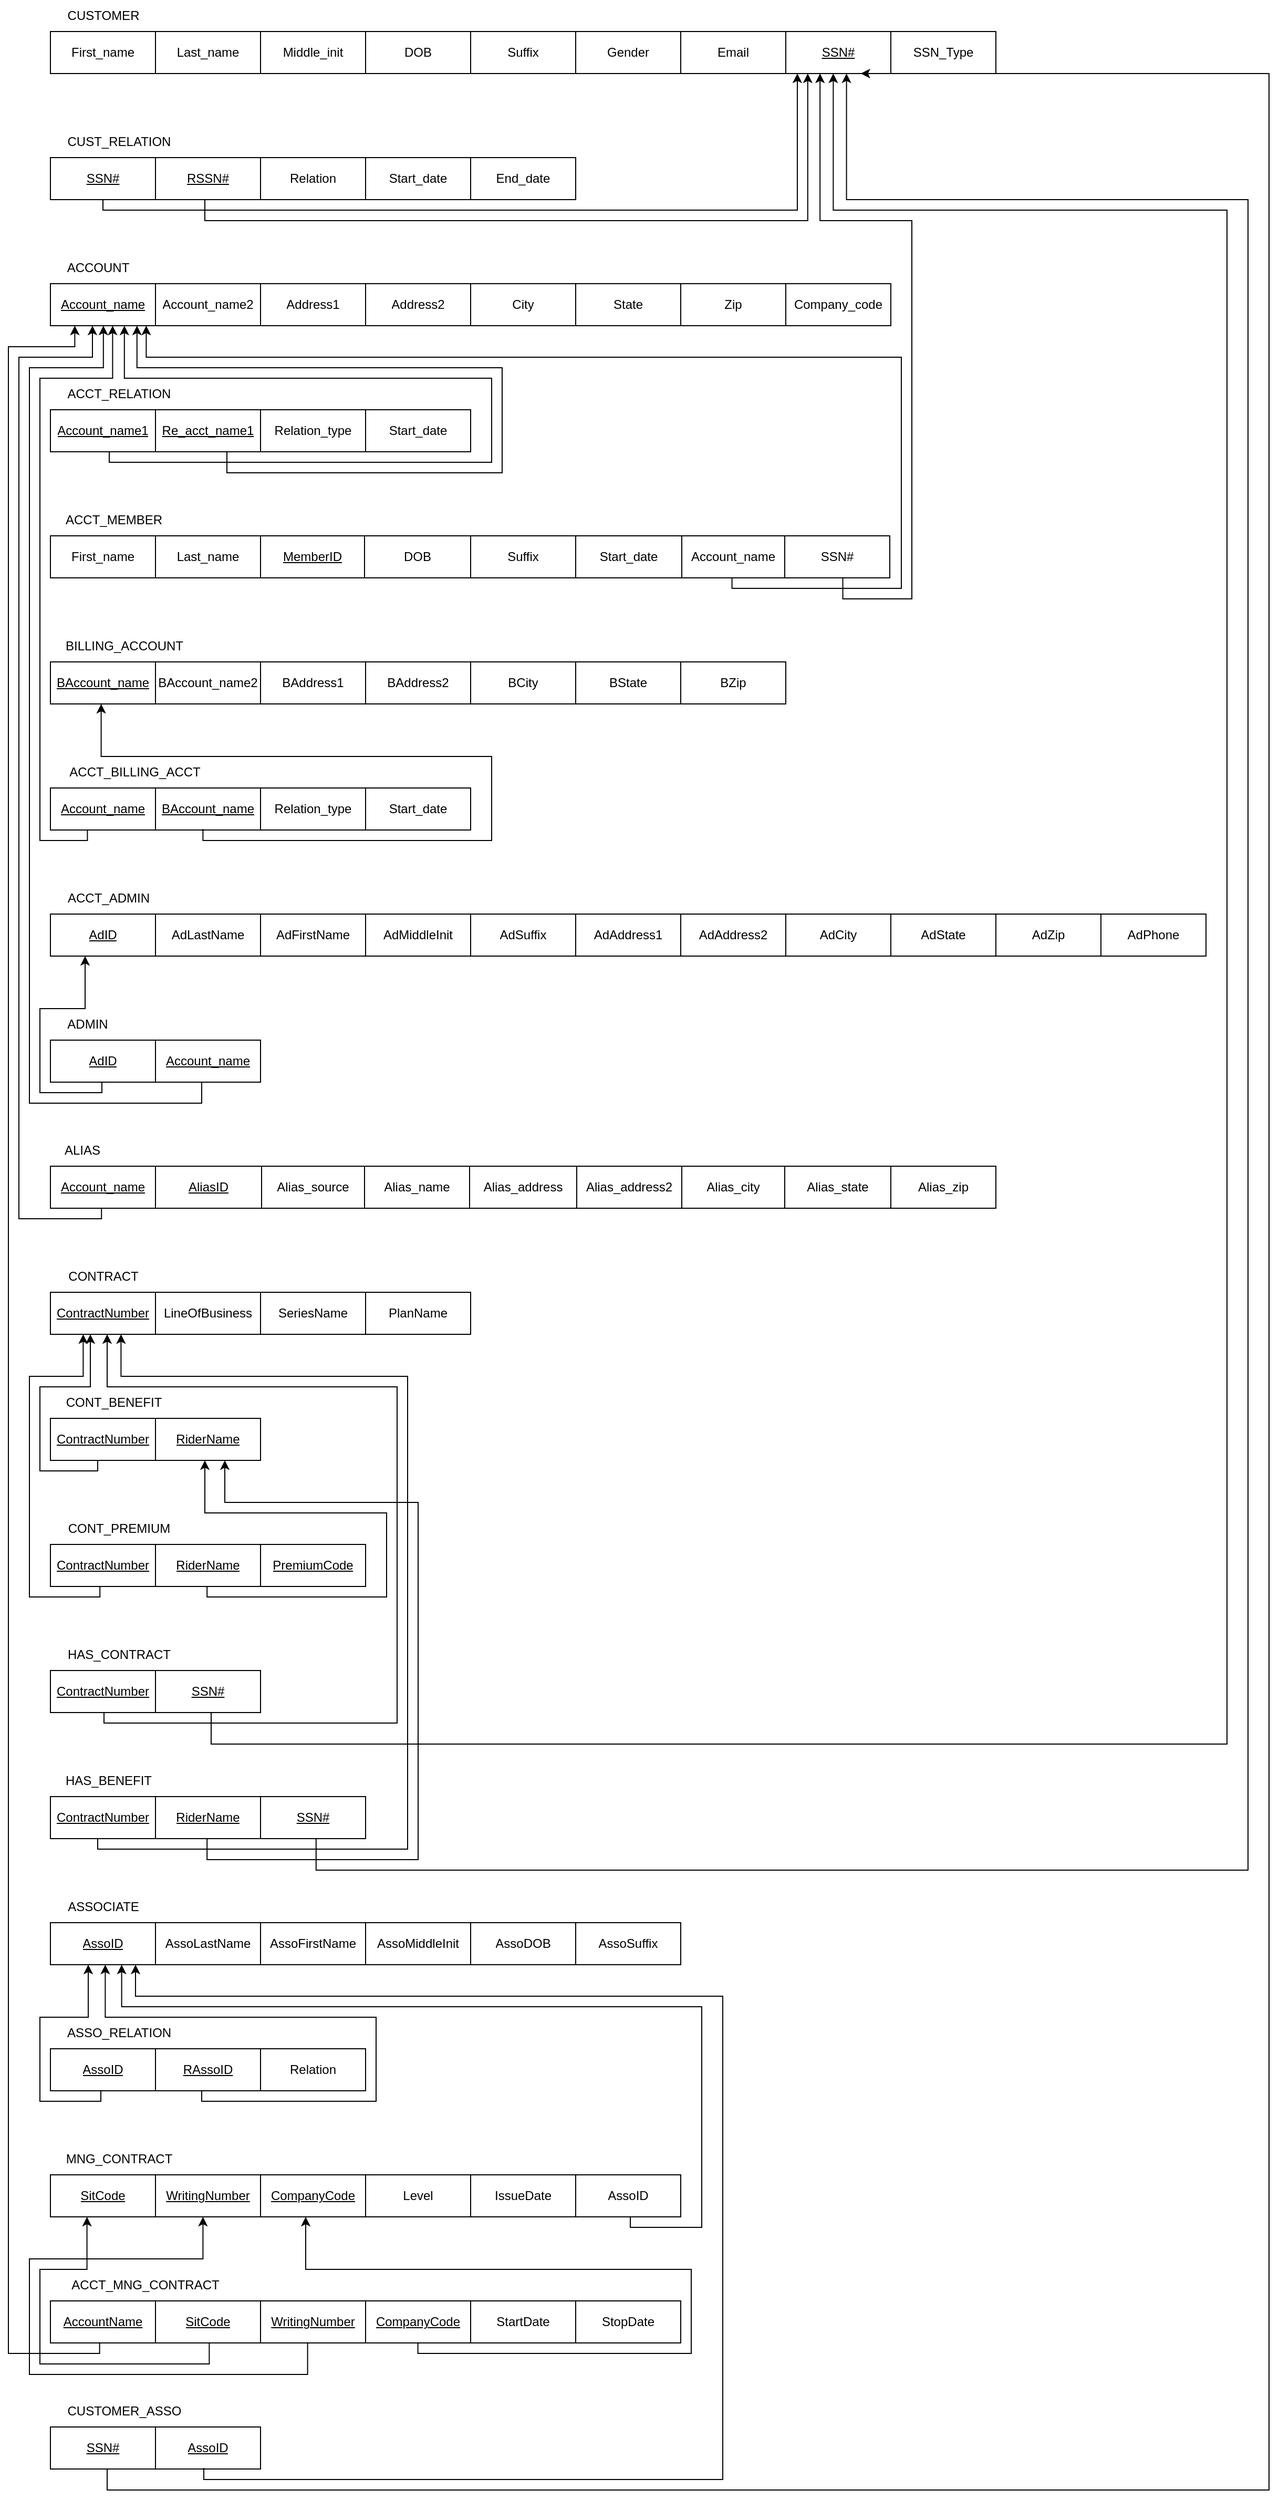 <mxfile version="20.2.2" type="device"><diagram id="NQ4pCIWN_77yLJ52oqf8" name="Page-1"><mxGraphModel dx="2062" dy="1160" grid="1" gridSize="10" guides="1" tooltips="1" connect="1" arrows="1" fold="1" page="1" pageScale="1" pageWidth="1700" pageHeight="1100" math="0" shadow="0"><root><mxCell id="0"/><mxCell id="1" parent="0"/><mxCell id="kHweYwBCgYhoKQc4u5gc-1" value="" style="shape=table;startSize=0;container=1;collapsible=0;childLayout=tableLayout;" vertex="1" parent="1"><mxGeometry x="160" y="80" width="900" height="40" as="geometry"/></mxCell><mxCell id="kHweYwBCgYhoKQc4u5gc-2" value="" style="shape=tableRow;horizontal=0;startSize=0;swimlaneHead=0;swimlaneBody=0;top=0;left=0;bottom=0;right=0;collapsible=0;dropTarget=0;fillColor=none;points=[[0,0.5],[1,0.5]];portConstraint=eastwest;" vertex="1" parent="kHweYwBCgYhoKQc4u5gc-1"><mxGeometry width="900" height="40" as="geometry"/></mxCell><mxCell id="kHweYwBCgYhoKQc4u5gc-3" value="First_name" style="shape=partialRectangle;html=1;whiteSpace=wrap;connectable=0;overflow=hidden;fillColor=none;top=0;left=0;bottom=0;right=0;pointerEvents=1;" vertex="1" parent="kHweYwBCgYhoKQc4u5gc-2"><mxGeometry width="100" height="40" as="geometry"><mxRectangle width="100" height="40" as="alternateBounds"/></mxGeometry></mxCell><mxCell id="kHweYwBCgYhoKQc4u5gc-4" value="Last_name" style="shape=partialRectangle;html=1;whiteSpace=wrap;connectable=0;overflow=hidden;fillColor=none;top=0;left=0;bottom=0;right=0;pointerEvents=1;" vertex="1" parent="kHweYwBCgYhoKQc4u5gc-2"><mxGeometry x="100" width="100" height="40" as="geometry"><mxRectangle width="100" height="40" as="alternateBounds"/></mxGeometry></mxCell><mxCell id="kHweYwBCgYhoKQc4u5gc-5" value="Middle_init" style="shape=partialRectangle;html=1;whiteSpace=wrap;connectable=0;overflow=hidden;fillColor=none;top=0;left=0;bottom=0;right=0;pointerEvents=1;" vertex="1" parent="kHweYwBCgYhoKQc4u5gc-2"><mxGeometry x="200" width="100" height="40" as="geometry"><mxRectangle width="100" height="40" as="alternateBounds"/></mxGeometry></mxCell><mxCell id="kHweYwBCgYhoKQc4u5gc-6" value="DOB" style="shape=partialRectangle;html=1;whiteSpace=wrap;connectable=0;overflow=hidden;fillColor=none;top=0;left=0;bottom=0;right=0;pointerEvents=1;" vertex="1" parent="kHweYwBCgYhoKQc4u5gc-2"><mxGeometry x="300" width="100" height="40" as="geometry"><mxRectangle width="100" height="40" as="alternateBounds"/></mxGeometry></mxCell><mxCell id="kHweYwBCgYhoKQc4u5gc-7" value="Suffix" style="shape=partialRectangle;html=1;whiteSpace=wrap;connectable=0;overflow=hidden;fillColor=none;top=0;left=0;bottom=0;right=0;pointerEvents=1;" vertex="1" parent="kHweYwBCgYhoKQc4u5gc-2"><mxGeometry x="400" width="100" height="40" as="geometry"><mxRectangle width="100" height="40" as="alternateBounds"/></mxGeometry></mxCell><mxCell id="kHweYwBCgYhoKQc4u5gc-8" value="Gender" style="shape=partialRectangle;html=1;whiteSpace=wrap;connectable=0;overflow=hidden;fillColor=none;top=0;left=0;bottom=0;right=0;pointerEvents=1;" vertex="1" parent="kHweYwBCgYhoKQc4u5gc-2"><mxGeometry x="500" width="100" height="40" as="geometry"><mxRectangle width="100" height="40" as="alternateBounds"/></mxGeometry></mxCell><mxCell id="kHweYwBCgYhoKQc4u5gc-9" value="Email" style="shape=partialRectangle;html=1;whiteSpace=wrap;connectable=0;overflow=hidden;fillColor=none;top=0;left=0;bottom=0;right=0;pointerEvents=1;" vertex="1" parent="kHweYwBCgYhoKQc4u5gc-2"><mxGeometry x="600" width="100" height="40" as="geometry"><mxRectangle width="100" height="40" as="alternateBounds"/></mxGeometry></mxCell><mxCell id="kHweYwBCgYhoKQc4u5gc-10" value="&lt;u&gt;SSN#&lt;/u&gt;" style="shape=partialRectangle;html=1;whiteSpace=wrap;connectable=0;overflow=hidden;fillColor=none;top=0;left=0;bottom=0;right=0;pointerEvents=1;" vertex="1" parent="kHweYwBCgYhoKQc4u5gc-2"><mxGeometry x="700" width="100" height="40" as="geometry"><mxRectangle width="100" height="40" as="alternateBounds"/></mxGeometry></mxCell><mxCell id="kHweYwBCgYhoKQc4u5gc-11" value="SSN_Type" style="shape=partialRectangle;html=1;whiteSpace=wrap;connectable=0;overflow=hidden;fillColor=none;top=0;left=0;bottom=0;right=0;pointerEvents=1;" vertex="1" parent="kHweYwBCgYhoKQc4u5gc-2"><mxGeometry x="800" width="100" height="40" as="geometry"><mxRectangle width="100" height="40" as="alternateBounds"/></mxGeometry></mxCell><mxCell id="kHweYwBCgYhoKQc4u5gc-12" value="CUSTOMER" style="text;html=1;align=center;verticalAlign=middle;resizable=0;points=[];autosize=1;strokeColor=none;fillColor=none;" vertex="1" parent="1"><mxGeometry x="160" y="50" width="100" height="30" as="geometry"/></mxCell><mxCell id="kHweYwBCgYhoKQc4u5gc-13" value="" style="shape=table;startSize=0;container=1;collapsible=0;childLayout=tableLayout;" vertex="1" parent="1"><mxGeometry x="160" y="200" width="500" height="40" as="geometry"/></mxCell><mxCell id="kHweYwBCgYhoKQc4u5gc-14" value="" style="shape=tableRow;horizontal=0;startSize=0;swimlaneHead=0;swimlaneBody=0;top=0;left=0;bottom=0;right=0;collapsible=0;dropTarget=0;fillColor=none;points=[[0,0.5],[1,0.5]];portConstraint=eastwest;" vertex="1" parent="kHweYwBCgYhoKQc4u5gc-13"><mxGeometry width="500" height="40" as="geometry"/></mxCell><mxCell id="kHweYwBCgYhoKQc4u5gc-15" value="&lt;u&gt;SSN#&lt;/u&gt;" style="shape=partialRectangle;html=1;whiteSpace=wrap;connectable=0;overflow=hidden;fillColor=none;top=0;left=0;bottom=0;right=0;pointerEvents=1;" vertex="1" parent="kHweYwBCgYhoKQc4u5gc-14"><mxGeometry width="100" height="40" as="geometry"><mxRectangle width="100" height="40" as="alternateBounds"/></mxGeometry></mxCell><mxCell id="kHweYwBCgYhoKQc4u5gc-16" value="&lt;u&gt;RSSN#&lt;/u&gt;" style="shape=partialRectangle;html=1;whiteSpace=wrap;connectable=0;overflow=hidden;fillColor=none;top=0;left=0;bottom=0;right=0;pointerEvents=1;" vertex="1" parent="kHweYwBCgYhoKQc4u5gc-14"><mxGeometry x="100" width="100" height="40" as="geometry"><mxRectangle width="100" height="40" as="alternateBounds"/></mxGeometry></mxCell><mxCell id="kHweYwBCgYhoKQc4u5gc-17" value="Relation" style="shape=partialRectangle;html=1;whiteSpace=wrap;connectable=0;overflow=hidden;fillColor=none;top=0;left=0;bottom=0;right=0;pointerEvents=1;" vertex="1" parent="kHweYwBCgYhoKQc4u5gc-14"><mxGeometry x="200" width="100" height="40" as="geometry"><mxRectangle width="100" height="40" as="alternateBounds"/></mxGeometry></mxCell><mxCell id="kHweYwBCgYhoKQc4u5gc-18" value="Start_date" style="shape=partialRectangle;html=1;whiteSpace=wrap;connectable=0;overflow=hidden;fillColor=none;top=0;left=0;bottom=0;right=0;pointerEvents=1;" vertex="1" parent="kHweYwBCgYhoKQc4u5gc-14"><mxGeometry x="300" width="100" height="40" as="geometry"><mxRectangle width="100" height="40" as="alternateBounds"/></mxGeometry></mxCell><mxCell id="kHweYwBCgYhoKQc4u5gc-19" value="End_date" style="shape=partialRectangle;html=1;whiteSpace=wrap;connectable=0;overflow=hidden;fillColor=none;top=0;left=0;bottom=0;right=0;pointerEvents=1;" vertex="1" parent="kHweYwBCgYhoKQc4u5gc-14"><mxGeometry x="400" width="100" height="40" as="geometry"><mxRectangle width="100" height="40" as="alternateBounds"/></mxGeometry></mxCell><mxCell id="kHweYwBCgYhoKQc4u5gc-20" value="CUST_RELATION" style="text;html=1;align=center;verticalAlign=middle;resizable=0;points=[];autosize=1;strokeColor=none;fillColor=none;" vertex="1" parent="1"><mxGeometry x="160" y="170" width="130" height="30" as="geometry"/></mxCell><mxCell id="kHweYwBCgYhoKQc4u5gc-21" value="" style="shape=table;startSize=0;container=1;collapsible=0;childLayout=tableLayout;" vertex="1" parent="1"><mxGeometry x="160" y="560" width="799" height="40" as="geometry"/></mxCell><mxCell id="kHweYwBCgYhoKQc4u5gc-22" value="" style="shape=tableRow;horizontal=0;startSize=0;swimlaneHead=0;swimlaneBody=0;top=0;left=0;bottom=0;right=0;collapsible=0;dropTarget=0;fillColor=none;points=[[0,0.5],[1,0.5]];portConstraint=eastwest;" vertex="1" parent="kHweYwBCgYhoKQc4u5gc-21"><mxGeometry width="799" height="40" as="geometry"/></mxCell><mxCell id="kHweYwBCgYhoKQc4u5gc-23" value="First_name" style="shape=partialRectangle;html=1;whiteSpace=wrap;connectable=0;overflow=hidden;fillColor=none;top=0;left=0;bottom=0;right=0;pointerEvents=1;" vertex="1" parent="kHweYwBCgYhoKQc4u5gc-22"><mxGeometry width="100" height="40" as="geometry"><mxRectangle width="100" height="40" as="alternateBounds"/></mxGeometry></mxCell><mxCell id="kHweYwBCgYhoKQc4u5gc-24" value="Last_name" style="shape=partialRectangle;html=1;whiteSpace=wrap;connectable=0;overflow=hidden;fillColor=none;top=0;left=0;bottom=0;right=0;pointerEvents=1;" vertex="1" parent="kHweYwBCgYhoKQc4u5gc-22"><mxGeometry x="100" width="100" height="40" as="geometry"><mxRectangle width="100" height="40" as="alternateBounds"/></mxGeometry></mxCell><mxCell id="kHweYwBCgYhoKQc4u5gc-25" value="&lt;u&gt;MemberID&lt;/u&gt;" style="shape=partialRectangle;html=1;whiteSpace=wrap;connectable=0;overflow=hidden;fillColor=none;top=0;left=0;bottom=0;right=0;pointerEvents=1;" vertex="1" parent="kHweYwBCgYhoKQc4u5gc-22"><mxGeometry x="200" width="99" height="40" as="geometry"><mxRectangle width="99" height="40" as="alternateBounds"/></mxGeometry></mxCell><mxCell id="kHweYwBCgYhoKQc4u5gc-26" value="DOB" style="shape=partialRectangle;html=1;whiteSpace=wrap;connectable=0;overflow=hidden;fillColor=none;top=0;left=0;bottom=0;right=0;pointerEvents=1;" vertex="1" parent="kHweYwBCgYhoKQc4u5gc-22"><mxGeometry x="299" width="101" height="40" as="geometry"><mxRectangle width="101" height="40" as="alternateBounds"/></mxGeometry></mxCell><mxCell id="kHweYwBCgYhoKQc4u5gc-27" value="Suffix" style="shape=partialRectangle;html=1;whiteSpace=wrap;connectable=0;overflow=hidden;fillColor=none;top=0;left=0;bottom=0;right=0;pointerEvents=1;" vertex="1" parent="kHweYwBCgYhoKQc4u5gc-22"><mxGeometry x="400" width="100" height="40" as="geometry"><mxRectangle width="100" height="40" as="alternateBounds"/></mxGeometry></mxCell><mxCell id="kHweYwBCgYhoKQc4u5gc-29" value="Start_date" style="shape=partialRectangle;html=1;whiteSpace=wrap;connectable=0;overflow=hidden;fillColor=none;top=0;left=0;bottom=0;right=0;pointerEvents=1;" vertex="1" parent="kHweYwBCgYhoKQc4u5gc-22"><mxGeometry x="500" width="101" height="40" as="geometry"><mxRectangle width="101" height="40" as="alternateBounds"/></mxGeometry></mxCell><mxCell id="kHweYwBCgYhoKQc4u5gc-35" value="Account_name" style="shape=partialRectangle;html=1;whiteSpace=wrap;connectable=0;overflow=hidden;fillColor=none;top=0;left=0;bottom=0;right=0;pointerEvents=1;" vertex="1" parent="kHweYwBCgYhoKQc4u5gc-22"><mxGeometry x="601" width="98" height="40" as="geometry"><mxRectangle width="98" height="40" as="alternateBounds"/></mxGeometry></mxCell><mxCell id="kHweYwBCgYhoKQc4u5gc-38" value="SSN#" style="shape=partialRectangle;html=1;whiteSpace=wrap;connectable=0;overflow=hidden;fillColor=none;top=0;left=0;bottom=0;right=0;pointerEvents=1;" vertex="1" parent="kHweYwBCgYhoKQc4u5gc-22"><mxGeometry x="699" width="100" height="40" as="geometry"><mxRectangle width="100" height="40" as="alternateBounds"/></mxGeometry></mxCell><mxCell id="kHweYwBCgYhoKQc4u5gc-37" value="ACCT_MEMBER" style="text;html=1;align=center;verticalAlign=middle;resizable=0;points=[];autosize=1;strokeColor=none;fillColor=none;" vertex="1" parent="1"><mxGeometry x="160" y="530" width="120" height="30" as="geometry"/></mxCell><mxCell id="kHweYwBCgYhoKQc4u5gc-39" value="" style="shape=table;startSize=0;container=1;collapsible=0;childLayout=tableLayout;" vertex="1" parent="1"><mxGeometry x="160" y="320" width="800" height="40" as="geometry"/></mxCell><mxCell id="kHweYwBCgYhoKQc4u5gc-40" value="" style="shape=tableRow;horizontal=0;startSize=0;swimlaneHead=0;swimlaneBody=0;top=0;left=0;bottom=0;right=0;collapsible=0;dropTarget=0;fillColor=none;points=[[0,0.5],[1,0.5]];portConstraint=eastwest;" vertex="1" parent="kHweYwBCgYhoKQc4u5gc-39"><mxGeometry width="800" height="40" as="geometry"/></mxCell><mxCell id="kHweYwBCgYhoKQc4u5gc-41" value="&lt;u&gt;Account_name&lt;/u&gt;" style="shape=partialRectangle;html=1;whiteSpace=wrap;connectable=0;overflow=hidden;fillColor=none;top=0;left=0;bottom=0;right=0;pointerEvents=1;" vertex="1" parent="kHweYwBCgYhoKQc4u5gc-40"><mxGeometry width="100" height="40" as="geometry"><mxRectangle width="100" height="40" as="alternateBounds"/></mxGeometry></mxCell><mxCell id="kHweYwBCgYhoKQc4u5gc-42" value="Account_name2" style="shape=partialRectangle;html=1;whiteSpace=wrap;connectable=0;overflow=hidden;fillColor=none;top=0;left=0;bottom=0;right=0;pointerEvents=1;" vertex="1" parent="kHweYwBCgYhoKQc4u5gc-40"><mxGeometry x="100" width="100" height="40" as="geometry"><mxRectangle width="100" height="40" as="alternateBounds"/></mxGeometry></mxCell><mxCell id="kHweYwBCgYhoKQc4u5gc-43" value="Address1" style="shape=partialRectangle;html=1;whiteSpace=wrap;connectable=0;overflow=hidden;fillColor=none;top=0;left=0;bottom=0;right=0;pointerEvents=1;" vertex="1" parent="kHweYwBCgYhoKQc4u5gc-40"><mxGeometry x="200" width="100" height="40" as="geometry"><mxRectangle width="100" height="40" as="alternateBounds"/></mxGeometry></mxCell><mxCell id="kHweYwBCgYhoKQc4u5gc-44" value="Address2" style="shape=partialRectangle;html=1;whiteSpace=wrap;connectable=0;overflow=hidden;fillColor=none;top=0;left=0;bottom=0;right=0;pointerEvents=1;" vertex="1" parent="kHweYwBCgYhoKQc4u5gc-40"><mxGeometry x="300" width="100" height="40" as="geometry"><mxRectangle width="100" height="40" as="alternateBounds"/></mxGeometry></mxCell><mxCell id="kHweYwBCgYhoKQc4u5gc-45" value="City" style="shape=partialRectangle;html=1;whiteSpace=wrap;connectable=0;overflow=hidden;fillColor=none;top=0;left=0;bottom=0;right=0;pointerEvents=1;" vertex="1" parent="kHweYwBCgYhoKQc4u5gc-40"><mxGeometry x="400" width="100" height="40" as="geometry"><mxRectangle width="100" height="40" as="alternateBounds"/></mxGeometry></mxCell><mxCell id="kHweYwBCgYhoKQc4u5gc-46" value="State" style="shape=partialRectangle;html=1;whiteSpace=wrap;connectable=0;overflow=hidden;fillColor=none;top=0;left=0;bottom=0;right=0;pointerEvents=1;" vertex="1" parent="kHweYwBCgYhoKQc4u5gc-40"><mxGeometry x="500" width="100" height="40" as="geometry"><mxRectangle width="100" height="40" as="alternateBounds"/></mxGeometry></mxCell><mxCell id="kHweYwBCgYhoKQc4u5gc-47" value="Zip" style="shape=partialRectangle;html=1;whiteSpace=wrap;connectable=0;overflow=hidden;fillColor=none;top=0;left=0;bottom=0;right=0;pointerEvents=1;" vertex="1" parent="kHweYwBCgYhoKQc4u5gc-40"><mxGeometry x="600" width="100" height="40" as="geometry"><mxRectangle width="100" height="40" as="alternateBounds"/></mxGeometry></mxCell><mxCell id="kHweYwBCgYhoKQc4u5gc-48" value="Company_code" style="shape=partialRectangle;html=1;whiteSpace=wrap;connectable=0;overflow=hidden;fillColor=none;top=0;left=0;bottom=0;right=0;pointerEvents=1;" vertex="1" parent="kHweYwBCgYhoKQc4u5gc-40"><mxGeometry x="700" width="100" height="40" as="geometry"><mxRectangle width="100" height="40" as="alternateBounds"/></mxGeometry></mxCell><mxCell id="kHweYwBCgYhoKQc4u5gc-49" value="ACCOUNT" style="text;html=1;align=center;verticalAlign=middle;resizable=0;points=[];autosize=1;strokeColor=none;fillColor=none;" vertex="1" parent="1"><mxGeometry x="160" y="290" width="90" height="30" as="geometry"/></mxCell><mxCell id="kHweYwBCgYhoKQc4u5gc-50" value="" style="shape=table;startSize=0;container=1;collapsible=0;childLayout=tableLayout;" vertex="1" parent="1"><mxGeometry x="160" y="440" width="400" height="40" as="geometry"/></mxCell><mxCell id="kHweYwBCgYhoKQc4u5gc-51" value="" style="shape=tableRow;horizontal=0;startSize=0;swimlaneHead=0;swimlaneBody=0;top=0;left=0;bottom=0;right=0;collapsible=0;dropTarget=0;fillColor=none;points=[[0,0.5],[1,0.5]];portConstraint=eastwest;" vertex="1" parent="kHweYwBCgYhoKQc4u5gc-50"><mxGeometry width="400" height="40" as="geometry"/></mxCell><mxCell id="kHweYwBCgYhoKQc4u5gc-52" value="&lt;u&gt;Account_name1&lt;/u&gt;" style="shape=partialRectangle;html=1;whiteSpace=wrap;connectable=0;overflow=hidden;fillColor=none;top=0;left=0;bottom=0;right=0;pointerEvents=1;" vertex="1" parent="kHweYwBCgYhoKQc4u5gc-51"><mxGeometry width="100" height="40" as="geometry"><mxRectangle width="100" height="40" as="alternateBounds"/></mxGeometry></mxCell><mxCell id="kHweYwBCgYhoKQc4u5gc-54" value="&lt;u&gt;Re_acct_name1&lt;/u&gt;" style="shape=partialRectangle;html=1;whiteSpace=wrap;connectable=0;overflow=hidden;fillColor=none;top=0;left=0;bottom=0;right=0;pointerEvents=1;" vertex="1" parent="kHweYwBCgYhoKQc4u5gc-51"><mxGeometry x="100" width="100" height="40" as="geometry"><mxRectangle width="100" height="40" as="alternateBounds"/></mxGeometry></mxCell><mxCell id="kHweYwBCgYhoKQc4u5gc-56" value="Relation_type" style="shape=partialRectangle;html=1;whiteSpace=wrap;connectable=0;overflow=hidden;fillColor=none;top=0;left=0;bottom=0;right=0;pointerEvents=1;" vertex="1" parent="kHweYwBCgYhoKQc4u5gc-51"><mxGeometry x="200" width="100" height="40" as="geometry"><mxRectangle width="100" height="40" as="alternateBounds"/></mxGeometry></mxCell><mxCell id="kHweYwBCgYhoKQc4u5gc-57" value="Start_date" style="shape=partialRectangle;html=1;whiteSpace=wrap;connectable=0;overflow=hidden;fillColor=none;top=0;left=0;bottom=0;right=0;pointerEvents=1;" vertex="1" parent="kHweYwBCgYhoKQc4u5gc-51"><mxGeometry x="300" width="100" height="40" as="geometry"><mxRectangle width="100" height="40" as="alternateBounds"/></mxGeometry></mxCell><mxCell id="kHweYwBCgYhoKQc4u5gc-58" value="ACCT_RELATION" style="text;html=1;align=center;verticalAlign=middle;resizable=0;points=[];autosize=1;strokeColor=none;fillColor=none;" vertex="1" parent="1"><mxGeometry x="160" y="410" width="130" height="30" as="geometry"/></mxCell><mxCell id="kHweYwBCgYhoKQc4u5gc-59" value="" style="shape=table;startSize=0;container=1;collapsible=0;childLayout=tableLayout;" vertex="1" parent="1"><mxGeometry x="160" y="680" width="700" height="40" as="geometry"/></mxCell><mxCell id="kHweYwBCgYhoKQc4u5gc-60" value="" style="shape=tableRow;horizontal=0;startSize=0;swimlaneHead=0;swimlaneBody=0;top=0;left=0;bottom=0;right=0;collapsible=0;dropTarget=0;fillColor=none;points=[[0,0.5],[1,0.5]];portConstraint=eastwest;" vertex="1" parent="kHweYwBCgYhoKQc4u5gc-59"><mxGeometry width="700" height="40" as="geometry"/></mxCell><mxCell id="kHweYwBCgYhoKQc4u5gc-61" value="&lt;u&gt;BAccount_name&lt;/u&gt;" style="shape=partialRectangle;html=1;whiteSpace=wrap;connectable=0;overflow=hidden;fillColor=none;top=0;left=0;bottom=0;right=0;pointerEvents=1;" vertex="1" parent="kHweYwBCgYhoKQc4u5gc-60"><mxGeometry width="100" height="40" as="geometry"><mxRectangle width="100" height="40" as="alternateBounds"/></mxGeometry></mxCell><mxCell id="kHweYwBCgYhoKQc4u5gc-62" value="BAccount_name2" style="shape=partialRectangle;html=1;whiteSpace=wrap;connectable=0;overflow=hidden;fillColor=none;top=0;left=0;bottom=0;right=0;pointerEvents=1;" vertex="1" parent="kHweYwBCgYhoKQc4u5gc-60"><mxGeometry x="100" width="100" height="40" as="geometry"><mxRectangle width="100" height="40" as="alternateBounds"/></mxGeometry></mxCell><mxCell id="kHweYwBCgYhoKQc4u5gc-63" value="BAddress1" style="shape=partialRectangle;html=1;whiteSpace=wrap;connectable=0;overflow=hidden;fillColor=none;top=0;left=0;bottom=0;right=0;pointerEvents=1;" vertex="1" parent="kHweYwBCgYhoKQc4u5gc-60"><mxGeometry x="200" width="100" height="40" as="geometry"><mxRectangle width="100" height="40" as="alternateBounds"/></mxGeometry></mxCell><mxCell id="kHweYwBCgYhoKQc4u5gc-64" value="BAddress2" style="shape=partialRectangle;html=1;whiteSpace=wrap;connectable=0;overflow=hidden;fillColor=none;top=0;left=0;bottom=0;right=0;pointerEvents=1;" vertex="1" parent="kHweYwBCgYhoKQc4u5gc-60"><mxGeometry x="300" width="100" height="40" as="geometry"><mxRectangle width="100" height="40" as="alternateBounds"/></mxGeometry></mxCell><mxCell id="kHweYwBCgYhoKQc4u5gc-65" value="BCity" style="shape=partialRectangle;html=1;whiteSpace=wrap;connectable=0;overflow=hidden;fillColor=none;top=0;left=0;bottom=0;right=0;pointerEvents=1;" vertex="1" parent="kHweYwBCgYhoKQc4u5gc-60"><mxGeometry x="400" width="100" height="40" as="geometry"><mxRectangle width="100" height="40" as="alternateBounds"/></mxGeometry></mxCell><mxCell id="kHweYwBCgYhoKQc4u5gc-66" value="BState" style="shape=partialRectangle;html=1;whiteSpace=wrap;connectable=0;overflow=hidden;fillColor=none;top=0;left=0;bottom=0;right=0;pointerEvents=1;" vertex="1" parent="kHweYwBCgYhoKQc4u5gc-60"><mxGeometry x="500" width="100" height="40" as="geometry"><mxRectangle width="100" height="40" as="alternateBounds"/></mxGeometry></mxCell><mxCell id="kHweYwBCgYhoKQc4u5gc-67" value="BZip" style="shape=partialRectangle;html=1;whiteSpace=wrap;connectable=0;overflow=hidden;fillColor=none;top=0;left=0;bottom=0;right=0;pointerEvents=1;" vertex="1" parent="kHweYwBCgYhoKQc4u5gc-60"><mxGeometry x="600" width="100" height="40" as="geometry"><mxRectangle width="100" height="40" as="alternateBounds"/></mxGeometry></mxCell><mxCell id="kHweYwBCgYhoKQc4u5gc-68" value="BILLING_ACCOUNT" style="text;html=1;align=center;verticalAlign=middle;resizable=0;points=[];autosize=1;strokeColor=none;fillColor=none;" vertex="1" parent="1"><mxGeometry x="160" y="650" width="140" height="30" as="geometry"/></mxCell><mxCell id="kHweYwBCgYhoKQc4u5gc-69" value="" style="shape=table;startSize=0;container=1;collapsible=0;childLayout=tableLayout;" vertex="1" parent="1"><mxGeometry x="160" y="800" width="400" height="40" as="geometry"/></mxCell><mxCell id="kHweYwBCgYhoKQc4u5gc-70" value="" style="shape=tableRow;horizontal=0;startSize=0;swimlaneHead=0;swimlaneBody=0;top=0;left=0;bottom=0;right=0;collapsible=0;dropTarget=0;fillColor=none;points=[[0,0.5],[1,0.5]];portConstraint=eastwest;" vertex="1" parent="kHweYwBCgYhoKQc4u5gc-69"><mxGeometry width="400" height="40" as="geometry"/></mxCell><mxCell id="kHweYwBCgYhoKQc4u5gc-71" value="&lt;u&gt;Account_name&lt;/u&gt;" style="shape=partialRectangle;html=1;whiteSpace=wrap;connectable=0;overflow=hidden;fillColor=none;top=0;left=0;bottom=0;right=0;pointerEvents=1;" vertex="1" parent="kHweYwBCgYhoKQc4u5gc-70"><mxGeometry width="100" height="40" as="geometry"><mxRectangle width="100" height="40" as="alternateBounds"/></mxGeometry></mxCell><mxCell id="kHweYwBCgYhoKQc4u5gc-72" value="&lt;u&gt;BAccount_name&lt;/u&gt;" style="shape=partialRectangle;html=1;whiteSpace=wrap;connectable=0;overflow=hidden;fillColor=none;top=0;left=0;bottom=0;right=0;pointerEvents=1;" vertex="1" parent="kHweYwBCgYhoKQc4u5gc-70"><mxGeometry x="100" width="100" height="40" as="geometry"><mxRectangle width="100" height="40" as="alternateBounds"/></mxGeometry></mxCell><mxCell id="kHweYwBCgYhoKQc4u5gc-73" value="Relation_type" style="shape=partialRectangle;html=1;whiteSpace=wrap;connectable=0;overflow=hidden;fillColor=none;top=0;left=0;bottom=0;right=0;pointerEvents=1;" vertex="1" parent="kHweYwBCgYhoKQc4u5gc-70"><mxGeometry x="200" width="100" height="40" as="geometry"><mxRectangle width="100" height="40" as="alternateBounds"/></mxGeometry></mxCell><mxCell id="kHweYwBCgYhoKQc4u5gc-74" value="Start_date" style="shape=partialRectangle;html=1;whiteSpace=wrap;connectable=0;overflow=hidden;fillColor=none;top=0;left=0;bottom=0;right=0;pointerEvents=1;" vertex="1" parent="kHweYwBCgYhoKQc4u5gc-70"><mxGeometry x="300" width="100" height="40" as="geometry"><mxRectangle width="100" height="40" as="alternateBounds"/></mxGeometry></mxCell><mxCell id="kHweYwBCgYhoKQc4u5gc-75" value="ACCT_BILLING_ACCT" style="text;html=1;align=center;verticalAlign=middle;resizable=0;points=[];autosize=1;strokeColor=none;fillColor=none;" vertex="1" parent="1"><mxGeometry x="160" y="770" width="160" height="30" as="geometry"/></mxCell><mxCell id="kHweYwBCgYhoKQc4u5gc-76" value="" style="shape=table;startSize=0;container=1;collapsible=0;childLayout=tableLayout;" vertex="1" parent="1"><mxGeometry x="160" y="920" width="1100" height="40" as="geometry"/></mxCell><mxCell id="kHweYwBCgYhoKQc4u5gc-77" value="" style="shape=tableRow;horizontal=0;startSize=0;swimlaneHead=0;swimlaneBody=0;top=0;left=0;bottom=0;right=0;collapsible=0;dropTarget=0;fillColor=none;points=[[0,0.5],[1,0.5]];portConstraint=eastwest;" vertex="1" parent="kHweYwBCgYhoKQc4u5gc-76"><mxGeometry width="1100" height="40" as="geometry"/></mxCell><mxCell id="kHweYwBCgYhoKQc4u5gc-90" value="&lt;u&gt;AdID&lt;/u&gt;" style="shape=partialRectangle;html=1;whiteSpace=wrap;connectable=0;overflow=hidden;fillColor=none;top=0;left=0;bottom=0;right=0;pointerEvents=1;" vertex="1" parent="kHweYwBCgYhoKQc4u5gc-77"><mxGeometry width="100" height="40" as="geometry"><mxRectangle width="100" height="40" as="alternateBounds"/></mxGeometry></mxCell><mxCell id="kHweYwBCgYhoKQc4u5gc-78" value="AdLastName" style="shape=partialRectangle;html=1;whiteSpace=wrap;connectable=0;overflow=hidden;fillColor=none;top=0;left=0;bottom=0;right=0;pointerEvents=1;" vertex="1" parent="kHweYwBCgYhoKQc4u5gc-77"><mxGeometry x="100" width="100" height="40" as="geometry"><mxRectangle width="100" height="40" as="alternateBounds"/></mxGeometry></mxCell><mxCell id="kHweYwBCgYhoKQc4u5gc-79" value="AdFirstName" style="shape=partialRectangle;html=1;whiteSpace=wrap;connectable=0;overflow=hidden;fillColor=none;top=0;left=0;bottom=0;right=0;pointerEvents=1;" vertex="1" parent="kHweYwBCgYhoKQc4u5gc-77"><mxGeometry x="200" width="100" height="40" as="geometry"><mxRectangle width="100" height="40" as="alternateBounds"/></mxGeometry></mxCell><mxCell id="kHweYwBCgYhoKQc4u5gc-80" value="AdMiddleInit" style="shape=partialRectangle;html=1;whiteSpace=wrap;connectable=0;overflow=hidden;fillColor=none;top=0;left=0;bottom=0;right=0;pointerEvents=1;" vertex="1" parent="kHweYwBCgYhoKQc4u5gc-77"><mxGeometry x="300" width="100" height="40" as="geometry"><mxRectangle width="100" height="40" as="alternateBounds"/></mxGeometry></mxCell><mxCell id="kHweYwBCgYhoKQc4u5gc-81" value="AdSuffix" style="shape=partialRectangle;html=1;whiteSpace=wrap;connectable=0;overflow=hidden;fillColor=none;top=0;left=0;bottom=0;right=0;pointerEvents=1;" vertex="1" parent="kHweYwBCgYhoKQc4u5gc-77"><mxGeometry x="400" width="100" height="40" as="geometry"><mxRectangle width="100" height="40" as="alternateBounds"/></mxGeometry></mxCell><mxCell id="kHweYwBCgYhoKQc4u5gc-82" value="AdAddress1" style="shape=partialRectangle;html=1;whiteSpace=wrap;connectable=0;overflow=hidden;fillColor=none;top=0;left=0;bottom=0;right=0;pointerEvents=1;" vertex="1" parent="kHweYwBCgYhoKQc4u5gc-77"><mxGeometry x="500" width="100" height="40" as="geometry"><mxRectangle width="100" height="40" as="alternateBounds"/></mxGeometry></mxCell><mxCell id="kHweYwBCgYhoKQc4u5gc-83" value="AdAddress2" style="shape=partialRectangle;html=1;whiteSpace=wrap;connectable=0;overflow=hidden;fillColor=none;top=0;left=0;bottom=0;right=0;pointerEvents=1;" vertex="1" parent="kHweYwBCgYhoKQc4u5gc-77"><mxGeometry x="600" width="100" height="40" as="geometry"><mxRectangle width="100" height="40" as="alternateBounds"/></mxGeometry></mxCell><mxCell id="kHweYwBCgYhoKQc4u5gc-84" value="AdCity" style="shape=partialRectangle;html=1;whiteSpace=wrap;connectable=0;overflow=hidden;fillColor=none;top=0;left=0;bottom=0;right=0;pointerEvents=1;" vertex="1" parent="kHweYwBCgYhoKQc4u5gc-77"><mxGeometry x="700" width="100" height="40" as="geometry"><mxRectangle width="100" height="40" as="alternateBounds"/></mxGeometry></mxCell><mxCell id="kHweYwBCgYhoKQc4u5gc-85" value="AdState" style="shape=partialRectangle;html=1;whiteSpace=wrap;connectable=0;overflow=hidden;fillColor=none;top=0;left=0;bottom=0;right=0;pointerEvents=1;" vertex="1" parent="kHweYwBCgYhoKQc4u5gc-77"><mxGeometry x="800" width="100" height="40" as="geometry"><mxRectangle width="100" height="40" as="alternateBounds"/></mxGeometry></mxCell><mxCell id="kHweYwBCgYhoKQc4u5gc-86" value="AdZip" style="shape=partialRectangle;html=1;whiteSpace=wrap;connectable=0;overflow=hidden;fillColor=none;top=0;left=0;bottom=0;right=0;pointerEvents=1;" vertex="1" parent="kHweYwBCgYhoKQc4u5gc-77"><mxGeometry x="900" width="100" height="40" as="geometry"><mxRectangle width="100" height="40" as="alternateBounds"/></mxGeometry></mxCell><mxCell id="kHweYwBCgYhoKQc4u5gc-87" value="AdPhone" style="shape=partialRectangle;html=1;whiteSpace=wrap;connectable=0;overflow=hidden;fillColor=none;top=0;left=0;bottom=0;right=0;pointerEvents=1;" vertex="1" parent="kHweYwBCgYhoKQc4u5gc-77"><mxGeometry x="1000" width="100" height="40" as="geometry"><mxRectangle width="100" height="40" as="alternateBounds"/></mxGeometry></mxCell><mxCell id="kHweYwBCgYhoKQc4u5gc-88" value="ACCT_ADMIN" style="text;html=1;align=center;verticalAlign=middle;resizable=0;points=[];autosize=1;strokeColor=none;fillColor=none;" vertex="1" parent="1"><mxGeometry x="160" y="890" width="110" height="30" as="geometry"/></mxCell><mxCell id="kHweYwBCgYhoKQc4u5gc-91" value="" style="shape=table;startSize=0;container=1;collapsible=0;childLayout=tableLayout;" vertex="1" parent="1"><mxGeometry x="160" y="1040" width="200" height="40" as="geometry"/></mxCell><mxCell id="kHweYwBCgYhoKQc4u5gc-92" value="" style="shape=tableRow;horizontal=0;startSize=0;swimlaneHead=0;swimlaneBody=0;top=0;left=0;bottom=0;right=0;collapsible=0;dropTarget=0;fillColor=none;points=[[0,0.5],[1,0.5]];portConstraint=eastwest;" vertex="1" parent="kHweYwBCgYhoKQc4u5gc-91"><mxGeometry width="200" height="40" as="geometry"/></mxCell><mxCell id="kHweYwBCgYhoKQc4u5gc-93" value="&lt;u&gt;AdID&lt;/u&gt;" style="shape=partialRectangle;html=1;whiteSpace=wrap;connectable=0;overflow=hidden;fillColor=none;top=0;left=0;bottom=0;right=0;pointerEvents=1;" vertex="1" parent="kHweYwBCgYhoKQc4u5gc-92"><mxGeometry width="100" height="40" as="geometry"><mxRectangle width="100" height="40" as="alternateBounds"/></mxGeometry></mxCell><mxCell id="kHweYwBCgYhoKQc4u5gc-94" value="&lt;u&gt;Account_name&lt;/u&gt;" style="shape=partialRectangle;html=1;whiteSpace=wrap;connectable=0;overflow=hidden;fillColor=none;top=0;left=0;bottom=0;right=0;pointerEvents=1;" vertex="1" parent="kHweYwBCgYhoKQc4u5gc-92"><mxGeometry x="100" width="100" height="40" as="geometry"><mxRectangle width="100" height="40" as="alternateBounds"/></mxGeometry></mxCell><mxCell id="kHweYwBCgYhoKQc4u5gc-96" value="ADMIN" style="text;html=1;align=center;verticalAlign=middle;resizable=0;points=[];autosize=1;strokeColor=none;fillColor=none;" vertex="1" parent="1"><mxGeometry x="160" y="1010" width="70" height="30" as="geometry"/></mxCell><mxCell id="kHweYwBCgYhoKQc4u5gc-97" value="" style="shape=table;startSize=0;container=1;collapsible=0;childLayout=tableLayout;" vertex="1" parent="1"><mxGeometry x="160" y="1160" width="900" height="40" as="geometry"/></mxCell><mxCell id="kHweYwBCgYhoKQc4u5gc-98" value="" style="shape=tableRow;horizontal=0;startSize=0;swimlaneHead=0;swimlaneBody=0;top=0;left=0;bottom=0;right=0;collapsible=0;dropTarget=0;fillColor=none;points=[[0,0.5],[1,0.5]];portConstraint=eastwest;" vertex="1" parent="kHweYwBCgYhoKQc4u5gc-97"><mxGeometry width="900" height="40" as="geometry"/></mxCell><mxCell id="kHweYwBCgYhoKQc4u5gc-99" value="&lt;u&gt;Account_name&lt;/u&gt;" style="shape=partialRectangle;html=1;whiteSpace=wrap;connectable=0;overflow=hidden;fillColor=none;top=0;left=0;bottom=0;right=0;pointerEvents=1;" vertex="1" parent="kHweYwBCgYhoKQc4u5gc-98"><mxGeometry width="100" height="40" as="geometry"><mxRectangle width="100" height="40" as="alternateBounds"/></mxGeometry></mxCell><mxCell id="kHweYwBCgYhoKQc4u5gc-100" value="&lt;u&gt;AliasID&lt;/u&gt;" style="shape=partialRectangle;html=1;whiteSpace=wrap;connectable=0;overflow=hidden;fillColor=none;top=0;left=0;bottom=0;right=0;pointerEvents=1;" vertex="1" parent="kHweYwBCgYhoKQc4u5gc-98"><mxGeometry x="100" width="101" height="40" as="geometry"><mxRectangle width="101" height="40" as="alternateBounds"/></mxGeometry></mxCell><mxCell id="kHweYwBCgYhoKQc4u5gc-101" value="Alias_source" style="shape=partialRectangle;html=1;whiteSpace=wrap;connectable=0;overflow=hidden;fillColor=none;top=0;left=0;bottom=0;right=0;pointerEvents=1;" vertex="1" parent="kHweYwBCgYhoKQc4u5gc-98"><mxGeometry x="201" width="98" height="40" as="geometry"><mxRectangle width="98" height="40" as="alternateBounds"/></mxGeometry></mxCell><mxCell id="kHweYwBCgYhoKQc4u5gc-102" value="Alias_name" style="shape=partialRectangle;html=1;whiteSpace=wrap;connectable=0;overflow=hidden;fillColor=none;top=0;left=0;bottom=0;right=0;pointerEvents=1;" vertex="1" parent="kHweYwBCgYhoKQc4u5gc-98"><mxGeometry x="299" width="100" height="40" as="geometry"><mxRectangle width="100" height="40" as="alternateBounds"/></mxGeometry></mxCell><mxCell id="kHweYwBCgYhoKQc4u5gc-103" value="Alias_address" style="shape=partialRectangle;html=1;whiteSpace=wrap;connectable=0;overflow=hidden;fillColor=none;top=0;left=0;bottom=0;right=0;pointerEvents=1;" vertex="1" parent="kHweYwBCgYhoKQc4u5gc-98"><mxGeometry x="399" width="102" height="40" as="geometry"><mxRectangle width="102" height="40" as="alternateBounds"/></mxGeometry></mxCell><mxCell id="kHweYwBCgYhoKQc4u5gc-104" value="Alias_address2" style="shape=partialRectangle;html=1;whiteSpace=wrap;connectable=0;overflow=hidden;fillColor=none;top=0;left=0;bottom=0;right=0;pointerEvents=1;" vertex="1" parent="kHweYwBCgYhoKQc4u5gc-98"><mxGeometry x="501" width="100" height="40" as="geometry"><mxRectangle width="100" height="40" as="alternateBounds"/></mxGeometry></mxCell><mxCell id="kHweYwBCgYhoKQc4u5gc-105" value="Alias_city" style="shape=partialRectangle;html=1;whiteSpace=wrap;connectable=0;overflow=hidden;fillColor=none;top=0;left=0;bottom=0;right=0;pointerEvents=1;" vertex="1" parent="kHweYwBCgYhoKQc4u5gc-98"><mxGeometry x="601" width="98" height="40" as="geometry"><mxRectangle width="98" height="40" as="alternateBounds"/></mxGeometry></mxCell><mxCell id="kHweYwBCgYhoKQc4u5gc-106" value="Alias_state" style="shape=partialRectangle;html=1;whiteSpace=wrap;connectable=0;overflow=hidden;fillColor=none;top=0;left=0;bottom=0;right=0;pointerEvents=1;" vertex="1" parent="kHweYwBCgYhoKQc4u5gc-98"><mxGeometry x="699" width="101" height="40" as="geometry"><mxRectangle width="101" height="40" as="alternateBounds"/></mxGeometry></mxCell><mxCell id="kHweYwBCgYhoKQc4u5gc-107" value="Alias_zip" style="shape=partialRectangle;html=1;whiteSpace=wrap;connectable=0;overflow=hidden;fillColor=none;top=0;left=0;bottom=0;right=0;pointerEvents=1;" vertex="1" parent="kHweYwBCgYhoKQc4u5gc-98"><mxGeometry x="800" width="100" height="40" as="geometry"><mxRectangle width="100" height="40" as="alternateBounds"/></mxGeometry></mxCell><mxCell id="kHweYwBCgYhoKQc4u5gc-108" value="ALIAS" style="text;html=1;align=center;verticalAlign=middle;resizable=0;points=[];autosize=1;strokeColor=none;fillColor=none;" vertex="1" parent="1"><mxGeometry x="160" y="1130" width="60" height="30" as="geometry"/></mxCell><mxCell id="kHweYwBCgYhoKQc4u5gc-109" value="" style="shape=table;startSize=0;container=1;collapsible=0;childLayout=tableLayout;" vertex="1" parent="1"><mxGeometry x="160" y="1280" width="400" height="40" as="geometry"/></mxCell><mxCell id="kHweYwBCgYhoKQc4u5gc-110" value="" style="shape=tableRow;horizontal=0;startSize=0;swimlaneHead=0;swimlaneBody=0;top=0;left=0;bottom=0;right=0;collapsible=0;dropTarget=0;fillColor=none;points=[[0,0.5],[1,0.5]];portConstraint=eastwest;" vertex="1" parent="kHweYwBCgYhoKQc4u5gc-109"><mxGeometry width="400" height="40" as="geometry"/></mxCell><mxCell id="kHweYwBCgYhoKQc4u5gc-111" value="&lt;u&gt;ContractNumber&lt;/u&gt;" style="shape=partialRectangle;html=1;whiteSpace=wrap;connectable=0;overflow=hidden;fillColor=none;top=0;left=0;bottom=0;right=0;pointerEvents=1;" vertex="1" parent="kHweYwBCgYhoKQc4u5gc-110"><mxGeometry width="100" height="40" as="geometry"><mxRectangle width="100" height="40" as="alternateBounds"/></mxGeometry></mxCell><mxCell id="kHweYwBCgYhoKQc4u5gc-112" value="LineOfBusiness" style="shape=partialRectangle;html=1;whiteSpace=wrap;connectable=0;overflow=hidden;fillColor=none;top=0;left=0;bottom=0;right=0;pointerEvents=1;" vertex="1" parent="kHweYwBCgYhoKQc4u5gc-110"><mxGeometry x="100" width="100" height="40" as="geometry"><mxRectangle width="100" height="40" as="alternateBounds"/></mxGeometry></mxCell><mxCell id="kHweYwBCgYhoKQc4u5gc-113" value="SeriesName" style="shape=partialRectangle;html=1;whiteSpace=wrap;connectable=0;overflow=hidden;fillColor=none;top=0;left=0;bottom=0;right=0;pointerEvents=1;" vertex="1" parent="kHweYwBCgYhoKQc4u5gc-110"><mxGeometry x="200" width="100" height="40" as="geometry"><mxRectangle width="100" height="40" as="alternateBounds"/></mxGeometry></mxCell><mxCell id="kHweYwBCgYhoKQc4u5gc-114" value="PlanName" style="shape=partialRectangle;html=1;whiteSpace=wrap;connectable=0;overflow=hidden;fillColor=none;top=0;left=0;bottom=0;right=0;pointerEvents=1;" vertex="1" parent="kHweYwBCgYhoKQc4u5gc-110"><mxGeometry x="300" width="100" height="40" as="geometry"><mxRectangle width="100" height="40" as="alternateBounds"/></mxGeometry></mxCell><mxCell id="kHweYwBCgYhoKQc4u5gc-115" value="CONTRACT" style="text;html=1;align=center;verticalAlign=middle;resizable=0;points=[];autosize=1;strokeColor=none;fillColor=none;" vertex="1" parent="1"><mxGeometry x="160" y="1250" width="100" height="30" as="geometry"/></mxCell><mxCell id="kHweYwBCgYhoKQc4u5gc-116" value="" style="shape=table;startSize=0;container=1;collapsible=0;childLayout=tableLayout;" vertex="1" parent="1"><mxGeometry x="160" y="1400" width="200" height="40" as="geometry"/></mxCell><mxCell id="kHweYwBCgYhoKQc4u5gc-117" value="" style="shape=tableRow;horizontal=0;startSize=0;swimlaneHead=0;swimlaneBody=0;top=0;left=0;bottom=0;right=0;collapsible=0;dropTarget=0;fillColor=none;points=[[0,0.5],[1,0.5]];portConstraint=eastwest;" vertex="1" parent="kHweYwBCgYhoKQc4u5gc-116"><mxGeometry width="200" height="40" as="geometry"/></mxCell><mxCell id="kHweYwBCgYhoKQc4u5gc-118" value="&lt;u&gt;ContractNumber&lt;/u&gt;" style="shape=partialRectangle;html=1;whiteSpace=wrap;connectable=0;overflow=hidden;fillColor=none;top=0;left=0;bottom=0;right=0;pointerEvents=1;" vertex="1" parent="kHweYwBCgYhoKQc4u5gc-117"><mxGeometry width="100" height="40" as="geometry"><mxRectangle width="100" height="40" as="alternateBounds"/></mxGeometry></mxCell><mxCell id="kHweYwBCgYhoKQc4u5gc-119" value="&lt;u&gt;RiderName&lt;/u&gt;" style="shape=partialRectangle;html=1;whiteSpace=wrap;connectable=0;overflow=hidden;fillColor=none;top=0;left=0;bottom=0;right=0;pointerEvents=1;" vertex="1" parent="kHweYwBCgYhoKQc4u5gc-117"><mxGeometry x="100" width="100" height="40" as="geometry"><mxRectangle width="100" height="40" as="alternateBounds"/></mxGeometry></mxCell><mxCell id="kHweYwBCgYhoKQc4u5gc-123" value="CONT_BENEFIT" style="text;html=1;align=center;verticalAlign=middle;resizable=0;points=[];autosize=1;strokeColor=none;fillColor=none;" vertex="1" parent="1"><mxGeometry x="160" y="1370" width="120" height="30" as="geometry"/></mxCell><mxCell id="kHweYwBCgYhoKQc4u5gc-124" value="" style="shape=table;startSize=0;container=1;collapsible=0;childLayout=tableLayout;" vertex="1" parent="1"><mxGeometry x="160" y="1520" width="300" height="40" as="geometry"/></mxCell><mxCell id="kHweYwBCgYhoKQc4u5gc-125" value="" style="shape=tableRow;horizontal=0;startSize=0;swimlaneHead=0;swimlaneBody=0;top=0;left=0;bottom=0;right=0;collapsible=0;dropTarget=0;fillColor=none;points=[[0,0.5],[1,0.5]];portConstraint=eastwest;" vertex="1" parent="kHweYwBCgYhoKQc4u5gc-124"><mxGeometry width="300" height="40" as="geometry"/></mxCell><mxCell id="kHweYwBCgYhoKQc4u5gc-128" value="&lt;u&gt;ContractNumber&lt;/u&gt;" style="shape=partialRectangle;html=1;whiteSpace=wrap;connectable=0;overflow=hidden;fillColor=none;top=0;left=0;bottom=0;right=0;pointerEvents=1;" vertex="1" parent="kHweYwBCgYhoKQc4u5gc-125"><mxGeometry width="100" height="40" as="geometry"><mxRectangle width="100" height="40" as="alternateBounds"/></mxGeometry></mxCell><mxCell id="kHweYwBCgYhoKQc4u5gc-126" value="&lt;u&gt;RiderName&lt;/u&gt;" style="shape=partialRectangle;html=1;whiteSpace=wrap;connectable=0;overflow=hidden;fillColor=none;top=0;left=0;bottom=0;right=0;pointerEvents=1;" vertex="1" parent="kHweYwBCgYhoKQc4u5gc-125"><mxGeometry x="100" width="100" height="40" as="geometry"><mxRectangle width="100" height="40" as="alternateBounds"/></mxGeometry></mxCell><mxCell id="kHweYwBCgYhoKQc4u5gc-127" value="&lt;u&gt;PremiumCode&lt;/u&gt;" style="shape=partialRectangle;html=1;whiteSpace=wrap;connectable=0;overflow=hidden;fillColor=none;top=0;left=0;bottom=0;right=0;pointerEvents=1;" vertex="1" parent="kHweYwBCgYhoKQc4u5gc-125"><mxGeometry x="200" width="100" height="40" as="geometry"><mxRectangle width="100" height="40" as="alternateBounds"/></mxGeometry></mxCell><mxCell id="kHweYwBCgYhoKQc4u5gc-129" value="CONT_PREMIUM" style="text;html=1;align=center;verticalAlign=middle;resizable=0;points=[];autosize=1;strokeColor=none;fillColor=none;" vertex="1" parent="1"><mxGeometry x="160" y="1490" width="130" height="30" as="geometry"/></mxCell><mxCell id="kHweYwBCgYhoKQc4u5gc-130" value="" style="shape=table;startSize=0;container=1;collapsible=0;childLayout=tableLayout;" vertex="1" parent="1"><mxGeometry x="160" y="1640" width="200" height="40" as="geometry"/></mxCell><mxCell id="kHweYwBCgYhoKQc4u5gc-131" value="" style="shape=tableRow;horizontal=0;startSize=0;swimlaneHead=0;swimlaneBody=0;top=0;left=0;bottom=0;right=0;collapsible=0;dropTarget=0;fillColor=none;points=[[0,0.5],[1,0.5]];portConstraint=eastwest;" vertex="1" parent="kHweYwBCgYhoKQc4u5gc-130"><mxGeometry width="200" height="40" as="geometry"/></mxCell><mxCell id="kHweYwBCgYhoKQc4u5gc-132" value="&lt;u&gt;ContractNumber&lt;/u&gt;" style="shape=partialRectangle;html=1;whiteSpace=wrap;connectable=0;overflow=hidden;fillColor=none;top=0;left=0;bottom=0;right=0;pointerEvents=1;" vertex="1" parent="kHweYwBCgYhoKQc4u5gc-131"><mxGeometry width="100" height="40" as="geometry"><mxRectangle width="100" height="40" as="alternateBounds"/></mxGeometry></mxCell><mxCell id="kHweYwBCgYhoKQc4u5gc-133" value="&lt;u&gt;SSN#&lt;/u&gt;" style="shape=partialRectangle;html=1;whiteSpace=wrap;connectable=0;overflow=hidden;fillColor=none;top=0;left=0;bottom=0;right=0;pointerEvents=1;" vertex="1" parent="kHweYwBCgYhoKQc4u5gc-131"><mxGeometry x="100" width="100" height="40" as="geometry"><mxRectangle width="100" height="40" as="alternateBounds"/></mxGeometry></mxCell><mxCell id="kHweYwBCgYhoKQc4u5gc-134" value="HAS_CONTRACT" style="text;html=1;align=center;verticalAlign=middle;resizable=0;points=[];autosize=1;strokeColor=none;fillColor=none;" vertex="1" parent="1"><mxGeometry x="160" y="1610" width="130" height="30" as="geometry"/></mxCell><mxCell id="kHweYwBCgYhoKQc4u5gc-135" value="" style="shape=table;startSize=0;container=1;collapsible=0;childLayout=tableLayout;" vertex="1" parent="1"><mxGeometry x="160" y="1760" width="300" height="40" as="geometry"/></mxCell><mxCell id="kHweYwBCgYhoKQc4u5gc-136" value="" style="shape=tableRow;horizontal=0;startSize=0;swimlaneHead=0;swimlaneBody=0;top=0;left=0;bottom=0;right=0;collapsible=0;dropTarget=0;fillColor=none;points=[[0,0.5],[1,0.5]];portConstraint=eastwest;" vertex="1" parent="kHweYwBCgYhoKQc4u5gc-135"><mxGeometry width="300" height="40" as="geometry"/></mxCell><mxCell id="kHweYwBCgYhoKQc4u5gc-137" value="&lt;u&gt;ContractNumber&lt;/u&gt;" style="shape=partialRectangle;html=1;whiteSpace=wrap;connectable=0;overflow=hidden;fillColor=none;top=0;left=0;bottom=0;right=0;pointerEvents=1;" vertex="1" parent="kHweYwBCgYhoKQc4u5gc-136"><mxGeometry width="100" height="40" as="geometry"><mxRectangle width="100" height="40" as="alternateBounds"/></mxGeometry></mxCell><mxCell id="kHweYwBCgYhoKQc4u5gc-138" value="&lt;u&gt;RiderName&lt;/u&gt;" style="shape=partialRectangle;html=1;whiteSpace=wrap;connectable=0;overflow=hidden;fillColor=none;top=0;left=0;bottom=0;right=0;pointerEvents=1;" vertex="1" parent="kHweYwBCgYhoKQc4u5gc-136"><mxGeometry x="100" width="100" height="40" as="geometry"><mxRectangle width="100" height="40" as="alternateBounds"/></mxGeometry></mxCell><mxCell id="kHweYwBCgYhoKQc4u5gc-139" value="&lt;u&gt;SSN#&lt;/u&gt;" style="shape=partialRectangle;html=1;whiteSpace=wrap;connectable=0;overflow=hidden;fillColor=none;top=0;left=0;bottom=0;right=0;pointerEvents=1;" vertex="1" parent="kHweYwBCgYhoKQc4u5gc-136"><mxGeometry x="200" width="100" height="40" as="geometry"><mxRectangle width="100" height="40" as="alternateBounds"/></mxGeometry></mxCell><mxCell id="kHweYwBCgYhoKQc4u5gc-140" value="HAS_BENEFIT" style="text;html=1;align=center;verticalAlign=middle;resizable=0;points=[];autosize=1;strokeColor=none;fillColor=none;" vertex="1" parent="1"><mxGeometry x="160" y="1730" width="110" height="30" as="geometry"/></mxCell><mxCell id="kHweYwBCgYhoKQc4u5gc-141" value="" style="shape=table;startSize=0;container=1;collapsible=0;childLayout=tableLayout;" vertex="1" parent="1"><mxGeometry x="160" y="1880" width="600" height="40" as="geometry"/></mxCell><mxCell id="kHweYwBCgYhoKQc4u5gc-142" value="" style="shape=tableRow;horizontal=0;startSize=0;swimlaneHead=0;swimlaneBody=0;top=0;left=0;bottom=0;right=0;collapsible=0;dropTarget=0;fillColor=none;points=[[0,0.5],[1,0.5]];portConstraint=eastwest;" vertex="1" parent="kHweYwBCgYhoKQc4u5gc-141"><mxGeometry width="600" height="40" as="geometry"/></mxCell><mxCell id="kHweYwBCgYhoKQc4u5gc-157" value="&lt;u&gt;AssoID&lt;/u&gt;" style="shape=partialRectangle;html=1;whiteSpace=wrap;connectable=0;overflow=hidden;fillColor=none;top=0;left=0;bottom=0;right=0;pointerEvents=1;" vertex="1" parent="kHweYwBCgYhoKQc4u5gc-142"><mxGeometry width="100" height="40" as="geometry"><mxRectangle width="100" height="40" as="alternateBounds"/></mxGeometry></mxCell><mxCell id="kHweYwBCgYhoKQc4u5gc-143" value="AssoLastName" style="shape=partialRectangle;html=1;whiteSpace=wrap;connectable=0;overflow=hidden;fillColor=none;top=0;left=0;bottom=0;right=0;pointerEvents=1;" vertex="1" parent="kHweYwBCgYhoKQc4u5gc-142"><mxGeometry x="100" width="100" height="40" as="geometry"><mxRectangle width="100" height="40" as="alternateBounds"/></mxGeometry></mxCell><mxCell id="kHweYwBCgYhoKQc4u5gc-144" value="AssoFirstName" style="shape=partialRectangle;html=1;whiteSpace=wrap;connectable=0;overflow=hidden;fillColor=none;top=0;left=0;bottom=0;right=0;pointerEvents=1;" vertex="1" parent="kHweYwBCgYhoKQc4u5gc-142"><mxGeometry x="200" width="100" height="40" as="geometry"><mxRectangle width="100" height="40" as="alternateBounds"/></mxGeometry></mxCell><mxCell id="kHweYwBCgYhoKQc4u5gc-145" value="AssoMiddleInit" style="shape=partialRectangle;html=1;whiteSpace=wrap;connectable=0;overflow=hidden;fillColor=none;top=0;left=0;bottom=0;right=0;pointerEvents=1;" vertex="1" parent="kHweYwBCgYhoKQc4u5gc-142"><mxGeometry x="300" width="100" height="40" as="geometry"><mxRectangle width="100" height="40" as="alternateBounds"/></mxGeometry></mxCell><mxCell id="kHweYwBCgYhoKQc4u5gc-146" value="AssoDOB" style="shape=partialRectangle;html=1;whiteSpace=wrap;connectable=0;overflow=hidden;fillColor=none;top=0;left=0;bottom=0;right=0;pointerEvents=1;" vertex="1" parent="kHweYwBCgYhoKQc4u5gc-142"><mxGeometry x="400" width="100" height="40" as="geometry"><mxRectangle width="100" height="40" as="alternateBounds"/></mxGeometry></mxCell><mxCell id="kHweYwBCgYhoKQc4u5gc-147" value="AssoSuffix" style="shape=partialRectangle;html=1;whiteSpace=wrap;connectable=0;overflow=hidden;fillColor=none;top=0;left=0;bottom=0;right=0;pointerEvents=1;" vertex="1" parent="kHweYwBCgYhoKQc4u5gc-142"><mxGeometry x="500" width="100" height="40" as="geometry"><mxRectangle width="100" height="40" as="alternateBounds"/></mxGeometry></mxCell><mxCell id="kHweYwBCgYhoKQc4u5gc-148" value="ASSOCIATE" style="text;html=1;align=center;verticalAlign=middle;resizable=0;points=[];autosize=1;strokeColor=none;fillColor=none;" vertex="1" parent="1"><mxGeometry x="160" y="1850" width="100" height="30" as="geometry"/></mxCell><mxCell id="kHweYwBCgYhoKQc4u5gc-149" value="" style="shape=table;startSize=0;container=1;collapsible=0;childLayout=tableLayout;" vertex="1" parent="1"><mxGeometry x="160" y="2120" width="600" height="40" as="geometry"/></mxCell><mxCell id="kHweYwBCgYhoKQc4u5gc-150" value="" style="shape=tableRow;horizontal=0;startSize=0;swimlaneHead=0;swimlaneBody=0;top=0;left=0;bottom=0;right=0;collapsible=0;dropTarget=0;fillColor=none;points=[[0,0.5],[1,0.5]];portConstraint=eastwest;" vertex="1" parent="kHweYwBCgYhoKQc4u5gc-149"><mxGeometry width="600" height="40" as="geometry"/></mxCell><mxCell id="kHweYwBCgYhoKQc4u5gc-151" value="&lt;u&gt;SitCode&lt;/u&gt;" style="shape=partialRectangle;html=1;whiteSpace=wrap;connectable=0;overflow=hidden;fillColor=none;top=0;left=0;bottom=0;right=0;pointerEvents=1;" vertex="1" parent="kHweYwBCgYhoKQc4u5gc-150"><mxGeometry width="100" height="40" as="geometry"><mxRectangle width="100" height="40" as="alternateBounds"/></mxGeometry></mxCell><mxCell id="kHweYwBCgYhoKQc4u5gc-152" value="&lt;u&gt;WritingNumber&lt;/u&gt;" style="shape=partialRectangle;html=1;whiteSpace=wrap;connectable=0;overflow=hidden;fillColor=none;top=0;left=0;bottom=0;right=0;pointerEvents=1;" vertex="1" parent="kHweYwBCgYhoKQc4u5gc-150"><mxGeometry x="100" width="100" height="40" as="geometry"><mxRectangle width="100" height="40" as="alternateBounds"/></mxGeometry></mxCell><mxCell id="kHweYwBCgYhoKQc4u5gc-153" value="&lt;u&gt;CompanyCode&lt;/u&gt;" style="shape=partialRectangle;html=1;whiteSpace=wrap;connectable=0;overflow=hidden;fillColor=none;top=0;left=0;bottom=0;right=0;pointerEvents=1;" vertex="1" parent="kHweYwBCgYhoKQc4u5gc-150"><mxGeometry x="200" width="100" height="40" as="geometry"><mxRectangle width="100" height="40" as="alternateBounds"/></mxGeometry></mxCell><mxCell id="kHweYwBCgYhoKQc4u5gc-154" value="Level" style="shape=partialRectangle;html=1;whiteSpace=wrap;connectable=0;overflow=hidden;fillColor=none;top=0;left=0;bottom=0;right=0;pointerEvents=1;" vertex="1" parent="kHweYwBCgYhoKQc4u5gc-150"><mxGeometry x="300" width="100" height="40" as="geometry"><mxRectangle width="100" height="40" as="alternateBounds"/></mxGeometry></mxCell><mxCell id="kHweYwBCgYhoKQc4u5gc-155" value="IssueDate" style="shape=partialRectangle;html=1;whiteSpace=wrap;connectable=0;overflow=hidden;fillColor=none;top=0;left=0;bottom=0;right=0;pointerEvents=1;" vertex="1" parent="kHweYwBCgYhoKQc4u5gc-150"><mxGeometry x="400" width="100" height="40" as="geometry"><mxRectangle width="100" height="40" as="alternateBounds"/></mxGeometry></mxCell><mxCell id="kHweYwBCgYhoKQc4u5gc-158" value="AssoID" style="shape=partialRectangle;html=1;whiteSpace=wrap;connectable=0;overflow=hidden;fillColor=none;top=0;left=0;bottom=0;right=0;pointerEvents=1;" vertex="1" parent="kHweYwBCgYhoKQc4u5gc-150"><mxGeometry x="500" width="100" height="40" as="geometry"><mxRectangle width="100" height="40" as="alternateBounds"/></mxGeometry></mxCell><mxCell id="kHweYwBCgYhoKQc4u5gc-156" value="MNG_CONTRACT" style="text;html=1;align=center;verticalAlign=middle;resizable=0;points=[];autosize=1;strokeColor=none;fillColor=none;" vertex="1" parent="1"><mxGeometry x="160" y="2090" width="130" height="30" as="geometry"/></mxCell><mxCell id="kHweYwBCgYhoKQc4u5gc-159" value="" style="shape=table;startSize=0;container=1;collapsible=0;childLayout=tableLayout;" vertex="1" parent="1"><mxGeometry x="160" y="2240" width="600" height="40" as="geometry"/></mxCell><mxCell id="kHweYwBCgYhoKQc4u5gc-160" value="" style="shape=tableRow;horizontal=0;startSize=0;swimlaneHead=0;swimlaneBody=0;top=0;left=0;bottom=0;right=0;collapsible=0;dropTarget=0;fillColor=none;points=[[0,0.5],[1,0.5]];portConstraint=eastwest;" vertex="1" parent="kHweYwBCgYhoKQc4u5gc-159"><mxGeometry width="600" height="40" as="geometry"/></mxCell><mxCell id="kHweYwBCgYhoKQc4u5gc-161" value="&lt;u&gt;AccountName&lt;/u&gt;" style="shape=partialRectangle;html=1;whiteSpace=wrap;connectable=0;overflow=hidden;fillColor=none;top=0;left=0;bottom=0;right=0;pointerEvents=1;" vertex="1" parent="kHweYwBCgYhoKQc4u5gc-160"><mxGeometry width="100" height="40" as="geometry"><mxRectangle width="100" height="40" as="alternateBounds"/></mxGeometry></mxCell><mxCell id="kHweYwBCgYhoKQc4u5gc-162" value="&lt;u&gt;SitCode&lt;/u&gt;" style="shape=partialRectangle;html=1;whiteSpace=wrap;connectable=0;overflow=hidden;fillColor=none;top=0;left=0;bottom=0;right=0;pointerEvents=1;" vertex="1" parent="kHweYwBCgYhoKQc4u5gc-160"><mxGeometry x="100" width="100" height="40" as="geometry"><mxRectangle width="100" height="40" as="alternateBounds"/></mxGeometry></mxCell><mxCell id="kHweYwBCgYhoKQc4u5gc-163" value="&lt;u&gt;WritingNumber&lt;/u&gt;" style="shape=partialRectangle;html=1;whiteSpace=wrap;connectable=0;overflow=hidden;fillColor=none;top=0;left=0;bottom=0;right=0;pointerEvents=1;" vertex="1" parent="kHweYwBCgYhoKQc4u5gc-160"><mxGeometry x="200" width="100" height="40" as="geometry"><mxRectangle width="100" height="40" as="alternateBounds"/></mxGeometry></mxCell><mxCell id="kHweYwBCgYhoKQc4u5gc-164" value="&lt;u&gt;CompanyCode&lt;/u&gt;" style="shape=partialRectangle;html=1;whiteSpace=wrap;connectable=0;overflow=hidden;fillColor=none;top=0;left=0;bottom=0;right=0;pointerEvents=1;" vertex="1" parent="kHweYwBCgYhoKQc4u5gc-160"><mxGeometry x="300" width="100" height="40" as="geometry"><mxRectangle width="100" height="40" as="alternateBounds"/></mxGeometry></mxCell><mxCell id="kHweYwBCgYhoKQc4u5gc-165" value="StartDate" style="shape=partialRectangle;html=1;whiteSpace=wrap;connectable=0;overflow=hidden;fillColor=none;top=0;left=0;bottom=0;right=0;pointerEvents=1;" vertex="1" parent="kHweYwBCgYhoKQc4u5gc-160"><mxGeometry x="400" width="100" height="40" as="geometry"><mxRectangle width="100" height="40" as="alternateBounds"/></mxGeometry></mxCell><mxCell id="kHweYwBCgYhoKQc4u5gc-166" value="StopDate" style="shape=partialRectangle;html=1;whiteSpace=wrap;connectable=0;overflow=hidden;fillColor=none;top=0;left=0;bottom=0;right=0;pointerEvents=1;" vertex="1" parent="kHweYwBCgYhoKQc4u5gc-160"><mxGeometry x="500" width="100" height="40" as="geometry"><mxRectangle width="100" height="40" as="alternateBounds"/></mxGeometry></mxCell><mxCell id="kHweYwBCgYhoKQc4u5gc-167" value="ACCT_MNG_CONTRACT" style="text;html=1;align=center;verticalAlign=middle;resizable=0;points=[];autosize=1;strokeColor=none;fillColor=none;" vertex="1" parent="1"><mxGeometry x="160" y="2210" width="180" height="30" as="geometry"/></mxCell><mxCell id="kHweYwBCgYhoKQc4u5gc-168" value="" style="shape=table;startSize=0;container=1;collapsible=0;childLayout=tableLayout;" vertex="1" parent="1"><mxGeometry x="160" y="2360" width="200" height="40" as="geometry"/></mxCell><mxCell id="kHweYwBCgYhoKQc4u5gc-169" value="" style="shape=tableRow;horizontal=0;startSize=0;swimlaneHead=0;swimlaneBody=0;top=0;left=0;bottom=0;right=0;collapsible=0;dropTarget=0;fillColor=none;points=[[0,0.5],[1,0.5]];portConstraint=eastwest;" vertex="1" parent="kHweYwBCgYhoKQc4u5gc-168"><mxGeometry width="200" height="40" as="geometry"/></mxCell><mxCell id="kHweYwBCgYhoKQc4u5gc-170" value="&lt;u&gt;SSN#&lt;/u&gt;" style="shape=partialRectangle;html=1;whiteSpace=wrap;connectable=0;overflow=hidden;fillColor=none;top=0;left=0;bottom=0;right=0;pointerEvents=1;" vertex="1" parent="kHweYwBCgYhoKQc4u5gc-169"><mxGeometry width="100" height="40" as="geometry"><mxRectangle width="100" height="40" as="alternateBounds"/></mxGeometry></mxCell><mxCell id="kHweYwBCgYhoKQc4u5gc-171" value="&lt;u&gt;AssoID&lt;/u&gt;" style="shape=partialRectangle;html=1;whiteSpace=wrap;connectable=0;overflow=hidden;fillColor=none;top=0;left=0;bottom=0;right=0;pointerEvents=1;" vertex="1" parent="kHweYwBCgYhoKQc4u5gc-169"><mxGeometry x="100" width="100" height="40" as="geometry"><mxRectangle width="100" height="40" as="alternateBounds"/></mxGeometry></mxCell><mxCell id="kHweYwBCgYhoKQc4u5gc-172" value="CUSTOMER_ASSO" style="text;html=1;align=center;verticalAlign=middle;resizable=0;points=[];autosize=1;strokeColor=none;fillColor=none;" vertex="1" parent="1"><mxGeometry x="160" y="2330" width="140" height="30" as="geometry"/></mxCell><mxCell id="kHweYwBCgYhoKQc4u5gc-173" value="" style="shape=table;startSize=0;container=1;collapsible=0;childLayout=tableLayout;" vertex="1" parent="1"><mxGeometry x="160" y="2000" width="300" height="40" as="geometry"/></mxCell><mxCell id="kHweYwBCgYhoKQc4u5gc-174" value="" style="shape=tableRow;horizontal=0;startSize=0;swimlaneHead=0;swimlaneBody=0;top=0;left=0;bottom=0;right=0;collapsible=0;dropTarget=0;fillColor=none;points=[[0,0.5],[1,0.5]];portConstraint=eastwest;" vertex="1" parent="kHweYwBCgYhoKQc4u5gc-173"><mxGeometry width="300" height="40" as="geometry"/></mxCell><mxCell id="kHweYwBCgYhoKQc4u5gc-175" value="&lt;u&gt;AssoID&lt;/u&gt;" style="shape=partialRectangle;html=1;whiteSpace=wrap;connectable=0;overflow=hidden;fillColor=none;top=0;left=0;bottom=0;right=0;pointerEvents=1;" vertex="1" parent="kHweYwBCgYhoKQc4u5gc-174"><mxGeometry width="100" height="40" as="geometry"><mxRectangle width="100" height="40" as="alternateBounds"/></mxGeometry></mxCell><mxCell id="kHweYwBCgYhoKQc4u5gc-176" value="&lt;u&gt;RAssoID&lt;/u&gt;" style="shape=partialRectangle;html=1;whiteSpace=wrap;connectable=0;overflow=hidden;fillColor=none;top=0;left=0;bottom=0;right=0;pointerEvents=1;" vertex="1" parent="kHweYwBCgYhoKQc4u5gc-174"><mxGeometry x="100" width="100" height="40" as="geometry"><mxRectangle width="100" height="40" as="alternateBounds"/></mxGeometry></mxCell><mxCell id="kHweYwBCgYhoKQc4u5gc-177" value="Relation" style="shape=partialRectangle;html=1;whiteSpace=wrap;connectable=0;overflow=hidden;fillColor=none;top=0;left=0;bottom=0;right=0;pointerEvents=1;" vertex="1" parent="kHweYwBCgYhoKQc4u5gc-174"><mxGeometry x="200" width="100" height="40" as="geometry"><mxRectangle width="100" height="40" as="alternateBounds"/></mxGeometry></mxCell><mxCell id="kHweYwBCgYhoKQc4u5gc-178" value="ASSO_RELATION" style="text;html=1;align=center;verticalAlign=middle;resizable=0;points=[];autosize=1;strokeColor=none;fillColor=none;" vertex="1" parent="1"><mxGeometry x="160" y="1970" width="130" height="30" as="geometry"/></mxCell><mxCell id="kHweYwBCgYhoKQc4u5gc-179" value="" style="endArrow=classic;html=1;rounded=0;edgeStyle=orthogonalEdgeStyle;exitX=0.1;exitY=1;exitDx=0;exitDy=0;exitPerimeter=0;entryX=0.79;entryY=1;entryDx=0;entryDy=0;entryPerimeter=0;" edge="1" parent="1" source="kHweYwBCgYhoKQc4u5gc-14" target="kHweYwBCgYhoKQc4u5gc-2"><mxGeometry width="50" height="50" relative="1" as="geometry"><mxPoint x="210" y="260" as="sourcePoint"/><mxPoint x="870" y="340" as="targetPoint"/></mxGeometry></mxCell><mxCell id="kHweYwBCgYhoKQc4u5gc-180" value="" style="endArrow=classic;html=1;rounded=0;exitX=0.294;exitY=1;exitDx=0;exitDy=0;exitPerimeter=0;entryX=0.801;entryY=1;entryDx=0;entryDy=0;entryPerimeter=0;edgeStyle=orthogonalEdgeStyle;" edge="1" parent="1" source="kHweYwBCgYhoKQc4u5gc-14" target="kHweYwBCgYhoKQc4u5gc-2"><mxGeometry width="50" height="50" relative="1" as="geometry"><mxPoint x="820" y="390" as="sourcePoint"/><mxPoint x="870" y="340" as="targetPoint"/><Array as="points"><mxPoint x="307" y="260"/><mxPoint x="881" y="260"/></Array></mxGeometry></mxCell><mxCell id="kHweYwBCgYhoKQc4u5gc-182" value="" style="edgeStyle=segmentEdgeStyle;endArrow=classic;html=1;rounded=0;exitX=0.093;exitY=1;exitDx=0;exitDy=0;exitPerimeter=0;entryX=0.088;entryY=1;entryDx=0;entryDy=0;entryPerimeter=0;" edge="1" parent="1" source="kHweYwBCgYhoKQc4u5gc-51" target="kHweYwBCgYhoKQc4u5gc-40"><mxGeometry width="50" height="50" relative="1" as="geometry"><mxPoint x="820" y="390" as="sourcePoint"/><mxPoint x="870" y="340" as="targetPoint"/><Array as="points"><mxPoint x="216" y="480"/><mxPoint x="216" y="490"/><mxPoint x="580" y="490"/><mxPoint x="580" y="410"/><mxPoint x="230" y="410"/></Array></mxGeometry></mxCell><mxCell id="kHweYwBCgYhoKQc4u5gc-183" value="" style="edgeStyle=segmentEdgeStyle;endArrow=classic;html=1;rounded=0;exitX=0.42;exitY=1;exitDx=0;exitDy=0;exitPerimeter=0;entryX=0.103;entryY=1;entryDx=0;entryDy=0;entryPerimeter=0;" edge="1" parent="1" source="kHweYwBCgYhoKQc4u5gc-51" target="kHweYwBCgYhoKQc4u5gc-40"><mxGeometry width="50" height="50" relative="1" as="geometry"><mxPoint x="820" y="390" as="sourcePoint"/><mxPoint x="870" y="340" as="targetPoint"/><Array as="points"><mxPoint x="328" y="500"/><mxPoint x="590" y="500"/><mxPoint x="590" y="400"/><mxPoint x="242" y="400"/></Array></mxGeometry></mxCell><mxCell id="kHweYwBCgYhoKQc4u5gc-184" value="" style="edgeStyle=segmentEdgeStyle;endArrow=classic;html=1;rounded=0;exitX=0.812;exitY=1;exitDx=0;exitDy=0;exitPerimeter=0;entryX=0.114;entryY=1;entryDx=0;entryDy=0;entryPerimeter=0;" edge="1" parent="1" source="kHweYwBCgYhoKQc4u5gc-22" target="kHweYwBCgYhoKQc4u5gc-40"><mxGeometry width="50" height="50" relative="1" as="geometry"><mxPoint x="820" y="390" as="sourcePoint"/><mxPoint x="870" y="340" as="targetPoint"/><Array as="points"><mxPoint x="809" y="610"/><mxPoint x="970" y="610"/><mxPoint x="970" y="390"/><mxPoint x="251" y="390"/></Array></mxGeometry></mxCell><mxCell id="kHweYwBCgYhoKQc4u5gc-185" value="" style="edgeStyle=segmentEdgeStyle;endArrow=classic;html=1;rounded=0;exitX=0.944;exitY=1;exitDx=0;exitDy=0;exitPerimeter=0;entryX=0.814;entryY=1;entryDx=0;entryDy=0;entryPerimeter=0;" edge="1" parent="1" source="kHweYwBCgYhoKQc4u5gc-22" target="kHweYwBCgYhoKQc4u5gc-2"><mxGeometry width="50" height="50" relative="1" as="geometry"><mxPoint x="820" y="390" as="sourcePoint"/><mxPoint x="870" y="340" as="targetPoint"/><Array as="points"><mxPoint x="914" y="620"/><mxPoint x="980" y="620"/><mxPoint x="980" y="260"/><mxPoint x="893" y="260"/></Array></mxGeometry></mxCell><mxCell id="kHweYwBCgYhoKQc4u5gc-186" value="" style="edgeStyle=segmentEdgeStyle;endArrow=classic;html=1;rounded=0;exitX=0.088;exitY=1;exitDx=0;exitDy=0;exitPerimeter=0;entryX=0.074;entryY=1;entryDx=0;entryDy=0;entryPerimeter=0;" edge="1" parent="1" source="kHweYwBCgYhoKQc4u5gc-70" target="kHweYwBCgYhoKQc4u5gc-40"><mxGeometry width="50" height="50" relative="1" as="geometry"><mxPoint x="820" y="660" as="sourcePoint"/><mxPoint x="870" y="610" as="targetPoint"/><Array as="points"><mxPoint x="195" y="850"/><mxPoint x="150" y="850"/><mxPoint x="150" y="410"/><mxPoint x="219" y="410"/></Array></mxGeometry></mxCell><mxCell id="kHweYwBCgYhoKQc4u5gc-187" value="" style="edgeStyle=segmentEdgeStyle;endArrow=classic;html=1;rounded=0;exitX=0.363;exitY=0.975;exitDx=0;exitDy=0;exitPerimeter=0;entryX=0.069;entryY=1;entryDx=0;entryDy=0;entryPerimeter=0;" edge="1" parent="1" source="kHweYwBCgYhoKQc4u5gc-70" target="kHweYwBCgYhoKQc4u5gc-60"><mxGeometry width="50" height="50" relative="1" as="geometry"><mxPoint x="820" y="660" as="sourcePoint"/><mxPoint x="870" y="610" as="targetPoint"/><Array as="points"><mxPoint x="305" y="850"/><mxPoint x="580" y="850"/><mxPoint x="580" y="770"/><mxPoint x="208" y="770"/></Array></mxGeometry></mxCell><mxCell id="kHweYwBCgYhoKQc4u5gc-188" value="" style="edgeStyle=segmentEdgeStyle;endArrow=classic;html=1;rounded=0;exitX=0.245;exitY=1;exitDx=0;exitDy=0;exitPerimeter=0;entryX=0.03;entryY=1;entryDx=0;entryDy=0;entryPerimeter=0;" edge="1" parent="1" source="kHweYwBCgYhoKQc4u5gc-92" target="kHweYwBCgYhoKQc4u5gc-77"><mxGeometry width="50" height="50" relative="1" as="geometry"><mxPoint x="820" y="920" as="sourcePoint"/><mxPoint x="870" y="870" as="targetPoint"/><Array as="points"><mxPoint x="209" y="1090"/><mxPoint x="150" y="1090"/><mxPoint x="150" y="1010"/><mxPoint x="193" y="1010"/></Array></mxGeometry></mxCell><mxCell id="kHweYwBCgYhoKQc4u5gc-189" value="" style="edgeStyle=segmentEdgeStyle;endArrow=classic;html=1;rounded=0;exitX=0.72;exitY=1;exitDx=0;exitDy=0;exitPerimeter=0;entryX=0.063;entryY=1;entryDx=0;entryDy=0;entryPerimeter=0;" edge="1" parent="1" source="kHweYwBCgYhoKQc4u5gc-92" target="kHweYwBCgYhoKQc4u5gc-40"><mxGeometry width="50" height="50" relative="1" as="geometry"><mxPoint x="820" y="920" as="sourcePoint"/><mxPoint x="870" y="870" as="targetPoint"/><Array as="points"><mxPoint x="304" y="1100"/><mxPoint x="140" y="1100"/><mxPoint x="140" y="400"/><mxPoint x="210" y="400"/></Array></mxGeometry></mxCell><mxCell id="kHweYwBCgYhoKQc4u5gc-190" value="" style="edgeStyle=segmentEdgeStyle;endArrow=classic;html=1;rounded=0;exitX=0.054;exitY=1;exitDx=0;exitDy=0;exitPerimeter=0;entryX=0.05;entryY=1;entryDx=0;entryDy=0;entryPerimeter=0;" edge="1" parent="1" source="kHweYwBCgYhoKQc4u5gc-98" target="kHweYwBCgYhoKQc4u5gc-40"><mxGeometry width="50" height="50" relative="1" as="geometry"><mxPoint x="820" y="1060" as="sourcePoint"/><mxPoint x="870" y="1010" as="targetPoint"/><Array as="points"><mxPoint x="209" y="1210"/><mxPoint x="130" y="1210"/><mxPoint x="130" y="390"/><mxPoint x="200" y="390"/></Array></mxGeometry></mxCell><mxCell id="kHweYwBCgYhoKQc4u5gc-191" value="" style="edgeStyle=segmentEdgeStyle;endArrow=classic;html=1;rounded=0;exitX=0.225;exitY=1;exitDx=0;exitDy=0;exitPerimeter=0;entryX=0.095;entryY=1;entryDx=0;entryDy=0;entryPerimeter=0;" edge="1" parent="1" source="kHweYwBCgYhoKQc4u5gc-117" target="kHweYwBCgYhoKQc4u5gc-110"><mxGeometry width="50" height="50" relative="1" as="geometry"><mxPoint x="820" y="1460" as="sourcePoint"/><mxPoint x="870" y="1410" as="targetPoint"/><Array as="points"><mxPoint x="205" y="1450"/><mxPoint x="150" y="1450"/><mxPoint x="150" y="1370"/><mxPoint x="198" y="1370"/></Array></mxGeometry></mxCell><mxCell id="kHweYwBCgYhoKQc4u5gc-192" value="" style="edgeStyle=segmentEdgeStyle;endArrow=classic;html=1;rounded=0;exitX=0.157;exitY=1;exitDx=0;exitDy=0;exitPerimeter=0;entryX=0.078;entryY=1;entryDx=0;entryDy=0;entryPerimeter=0;" edge="1" parent="1" source="kHweYwBCgYhoKQc4u5gc-125" target="kHweYwBCgYhoKQc4u5gc-110"><mxGeometry width="50" height="50" relative="1" as="geometry"><mxPoint x="820" y="1460" as="sourcePoint"/><mxPoint x="870" y="1410" as="targetPoint"/><Array as="points"><mxPoint x="207" y="1570"/><mxPoint x="140" y="1570"/><mxPoint x="140" y="1360"/><mxPoint x="191" y="1360"/></Array></mxGeometry></mxCell><mxCell id="kHweYwBCgYhoKQc4u5gc-193" value="" style="edgeStyle=segmentEdgeStyle;endArrow=classic;html=1;rounded=0;exitX=0.497;exitY=1;exitDx=0;exitDy=0;exitPerimeter=0;entryX=0.735;entryY=1;entryDx=0;entryDy=0;entryPerimeter=0;" edge="1" parent="1" source="kHweYwBCgYhoKQc4u5gc-125" target="kHweYwBCgYhoKQc4u5gc-117"><mxGeometry width="50" height="50" relative="1" as="geometry"><mxPoint x="820" y="1460" as="sourcePoint"/><mxPoint x="870" y="1410" as="targetPoint"/><Array as="points"><mxPoint x="309" y="1570"/><mxPoint x="480" y="1570"/><mxPoint x="480" y="1490"/><mxPoint x="307" y="1490"/></Array></mxGeometry></mxCell><mxCell id="kHweYwBCgYhoKQc4u5gc-194" value="" style="edgeStyle=segmentEdgeStyle;endArrow=classic;html=1;rounded=0;exitX=0.255;exitY=1;exitDx=0;exitDy=0;exitPerimeter=0;entryX=0.135;entryY=1;entryDx=0;entryDy=0;entryPerimeter=0;" edge="1" parent="1" source="kHweYwBCgYhoKQc4u5gc-131" target="kHweYwBCgYhoKQc4u5gc-110"><mxGeometry width="50" height="50" relative="1" as="geometry"><mxPoint x="820" y="1590" as="sourcePoint"/><mxPoint x="870" y="1540" as="targetPoint"/><Array as="points"><mxPoint x="211" y="1690"/><mxPoint x="490" y="1690"/><mxPoint x="490" y="1370"/><mxPoint x="214" y="1370"/></Array></mxGeometry></mxCell><mxCell id="kHweYwBCgYhoKQc4u5gc-195" value="" style="edgeStyle=segmentEdgeStyle;endArrow=classic;html=1;rounded=0;exitX=0.765;exitY=1;exitDx=0;exitDy=0;exitPerimeter=0;entryX=0.828;entryY=1;entryDx=0;entryDy=0;entryPerimeter=0;" edge="1" parent="1" source="kHweYwBCgYhoKQc4u5gc-131" target="kHweYwBCgYhoKQc4u5gc-2"><mxGeometry width="50" height="50" relative="1" as="geometry"><mxPoint x="820" y="1590" as="sourcePoint"/><mxPoint x="1140" y="680" as="targetPoint"/><Array as="points"><mxPoint x="313" y="1710"/><mxPoint x="1280" y="1710"/><mxPoint x="1280" y="250"/><mxPoint x="905" y="250"/></Array></mxGeometry></mxCell><mxCell id="kHweYwBCgYhoKQc4u5gc-196" value="" style="edgeStyle=segmentEdgeStyle;endArrow=classic;html=1;rounded=0;exitX=0.15;exitY=1;exitDx=0;exitDy=0;exitPerimeter=0;entryX=0.168;entryY=1;entryDx=0;entryDy=0;entryPerimeter=0;" edge="1" parent="1" source="kHweYwBCgYhoKQc4u5gc-136" target="kHweYwBCgYhoKQc4u5gc-110"><mxGeometry width="50" height="50" relative="1" as="geometry"><mxPoint x="820" y="1590" as="sourcePoint"/><mxPoint x="870" y="1540" as="targetPoint"/><Array as="points"><mxPoint x="205" y="1810"/><mxPoint x="500" y="1810"/><mxPoint x="500" y="1360"/><mxPoint x="227" y="1360"/></Array></mxGeometry></mxCell><mxCell id="kHweYwBCgYhoKQc4u5gc-197" value="" style="edgeStyle=segmentEdgeStyle;endArrow=classic;html=1;rounded=0;exitX=0.497;exitY=1;exitDx=0;exitDy=0;exitPerimeter=0;entryX=0.83;entryY=1;entryDx=0;entryDy=0;entryPerimeter=0;" edge="1" parent="1" source="kHweYwBCgYhoKQc4u5gc-136" target="kHweYwBCgYhoKQc4u5gc-117"><mxGeometry width="50" height="50" relative="1" as="geometry"><mxPoint x="820" y="1590" as="sourcePoint"/><mxPoint x="870" y="1540" as="targetPoint"/><Array as="points"><mxPoint x="309" y="1820"/><mxPoint x="510" y="1820"/><mxPoint x="510" y="1480"/><mxPoint x="326" y="1480"/></Array></mxGeometry></mxCell><mxCell id="kHweYwBCgYhoKQc4u5gc-198" value="" style="edgeStyle=segmentEdgeStyle;endArrow=classic;html=1;rounded=0;exitX=0.843;exitY=1;exitDx=0;exitDy=0;exitPerimeter=0;entryX=0.842;entryY=1;entryDx=0;entryDy=0;entryPerimeter=0;" edge="1" parent="1" source="kHweYwBCgYhoKQc4u5gc-136" target="kHweYwBCgYhoKQc4u5gc-2"><mxGeometry width="50" height="50" relative="1" as="geometry"><mxPoint x="820" y="1590" as="sourcePoint"/><mxPoint x="1360" y="580" as="targetPoint"/><Array as="points"><mxPoint x="413" y="1830"/><mxPoint x="1300" y="1830"/><mxPoint x="1300" y="240"/><mxPoint x="918" y="240"/></Array></mxGeometry></mxCell><mxCell id="kHweYwBCgYhoKQc4u5gc-199" value="" style="edgeStyle=segmentEdgeStyle;endArrow=classic;html=1;rounded=0;exitX=0.16;exitY=1;exitDx=0;exitDy=0;exitPerimeter=0;entryX=0.06;entryY=1;entryDx=0;entryDy=0;entryPerimeter=0;" edge="1" parent="1" source="kHweYwBCgYhoKQc4u5gc-174" target="kHweYwBCgYhoKQc4u5gc-142"><mxGeometry width="50" height="50" relative="1" as="geometry"><mxPoint x="820" y="1990" as="sourcePoint"/><mxPoint x="870" y="1940" as="targetPoint"/><Array as="points"><mxPoint x="208" y="2050"/><mxPoint x="150" y="2050"/><mxPoint x="150" y="1970"/><mxPoint x="196" y="1970"/></Array></mxGeometry></mxCell><mxCell id="kHweYwBCgYhoKQc4u5gc-200" value="" style="edgeStyle=segmentEdgeStyle;endArrow=classic;html=1;rounded=0;exitX=0.48;exitY=1;exitDx=0;exitDy=0;exitPerimeter=0;entryX=0.087;entryY=1;entryDx=0;entryDy=0;entryPerimeter=0;" edge="1" parent="1" source="kHweYwBCgYhoKQc4u5gc-174" target="kHweYwBCgYhoKQc4u5gc-142"><mxGeometry width="50" height="50" relative="1" as="geometry"><mxPoint x="820" y="1990" as="sourcePoint"/><mxPoint x="870" y="1940" as="targetPoint"/><Array as="points"><mxPoint x="304" y="2050"/><mxPoint x="470" y="2050"/><mxPoint x="470" y="1970"/><mxPoint x="212" y="1970"/></Array></mxGeometry></mxCell><mxCell id="kHweYwBCgYhoKQc4u5gc-201" value="" style="edgeStyle=segmentEdgeStyle;endArrow=classic;html=1;rounded=0;exitX=0.92;exitY=1;exitDx=0;exitDy=0;exitPerimeter=0;entryX=0.113;entryY=1;entryDx=0;entryDy=0;entryPerimeter=0;" edge="1" parent="1" source="kHweYwBCgYhoKQc4u5gc-150" target="kHweYwBCgYhoKQc4u5gc-142"><mxGeometry width="50" height="50" relative="1" as="geometry"><mxPoint x="820" y="1990" as="sourcePoint"/><mxPoint x="870" y="1940" as="targetPoint"/><Array as="points"><mxPoint x="712" y="2170"/><mxPoint x="780" y="2170"/><mxPoint x="780" y="1960"/><mxPoint x="228" y="1960"/></Array></mxGeometry></mxCell><mxCell id="kHweYwBCgYhoKQc4u5gc-202" value="" style="edgeStyle=segmentEdgeStyle;endArrow=classic;html=1;rounded=0;exitX=0.078;exitY=1;exitDx=0;exitDy=0;exitPerimeter=0;entryX=0.029;entryY=1;entryDx=0;entryDy=0;entryPerimeter=0;" edge="1" parent="1" source="kHweYwBCgYhoKQc4u5gc-160" target="kHweYwBCgYhoKQc4u5gc-40"><mxGeometry width="50" height="50" relative="1" as="geometry"><mxPoint x="820" y="1990" as="sourcePoint"/><mxPoint x="80" y="850" as="targetPoint"/><Array as="points"><mxPoint x="207" y="2290"/><mxPoint x="120" y="2290"/><mxPoint x="120" y="380"/><mxPoint x="183" y="380"/></Array></mxGeometry></mxCell><mxCell id="kHweYwBCgYhoKQc4u5gc-203" value="" style="edgeStyle=segmentEdgeStyle;endArrow=classic;html=1;rounded=0;exitX=0.252;exitY=1;exitDx=0;exitDy=0;exitPerimeter=0;entryX=0.058;entryY=1;entryDx=0;entryDy=0;entryPerimeter=0;" edge="1" parent="1" source="kHweYwBCgYhoKQc4u5gc-160" target="kHweYwBCgYhoKQc4u5gc-150"><mxGeometry width="50" height="50" relative="1" as="geometry"><mxPoint x="820" y="1990" as="sourcePoint"/><mxPoint x="870" y="1940" as="targetPoint"/><Array as="points"><mxPoint x="311" y="2300"/><mxPoint x="150" y="2300"/><mxPoint x="150" y="2210"/><mxPoint x="195" y="2210"/></Array></mxGeometry></mxCell><mxCell id="kHweYwBCgYhoKQc4u5gc-204" value="" style="edgeStyle=segmentEdgeStyle;endArrow=classic;html=1;rounded=0;exitX=0.408;exitY=1;exitDx=0;exitDy=0;exitPerimeter=0;entryX=0.242;entryY=1;entryDx=0;entryDy=0;entryPerimeter=0;" edge="1" parent="1" source="kHweYwBCgYhoKQc4u5gc-160" target="kHweYwBCgYhoKQc4u5gc-150"><mxGeometry width="50" height="50" relative="1" as="geometry"><mxPoint x="820" y="1990" as="sourcePoint"/><mxPoint x="870" y="1940" as="targetPoint"/><Array as="points"><mxPoint x="405" y="2310"/><mxPoint x="140" y="2310"/><mxPoint x="140" y="2200"/><mxPoint x="305" y="2200"/></Array></mxGeometry></mxCell><mxCell id="kHweYwBCgYhoKQc4u5gc-205" value="" style="edgeStyle=segmentEdgeStyle;endArrow=classic;html=1;rounded=0;exitX=0.583;exitY=1;exitDx=0;exitDy=0;exitPerimeter=0;entryX=0.405;entryY=1;entryDx=0;entryDy=0;entryPerimeter=0;" edge="1" parent="1" source="kHweYwBCgYhoKQc4u5gc-160" target="kHweYwBCgYhoKQc4u5gc-150"><mxGeometry width="50" height="50" relative="1" as="geometry"><mxPoint x="820" y="1990" as="sourcePoint"/><mxPoint x="870" y="1940" as="targetPoint"/><Array as="points"><mxPoint x="510" y="2290"/><mxPoint x="770" y="2290"/><mxPoint x="770" y="2210"/><mxPoint x="403" y="2210"/></Array></mxGeometry></mxCell><mxCell id="kHweYwBCgYhoKQc4u5gc-206" value="" style="edgeStyle=segmentEdgeStyle;endArrow=classic;html=1;rounded=0;exitX=0.73;exitY=0.975;exitDx=0;exitDy=0;exitPerimeter=0;entryX=0.135;entryY=1;entryDx=0;entryDy=0;entryPerimeter=0;" edge="1" parent="1" source="kHweYwBCgYhoKQc4u5gc-169" target="kHweYwBCgYhoKQc4u5gc-142"><mxGeometry width="50" height="50" relative="1" as="geometry"><mxPoint x="820" y="2120" as="sourcePoint"/><mxPoint x="870" y="2070" as="targetPoint"/><Array as="points"><mxPoint x="306" y="2410"/><mxPoint x="800" y="2410"/><mxPoint x="800" y="1950"/><mxPoint x="241" y="1950"/></Array></mxGeometry></mxCell><mxCell id="kHweYwBCgYhoKQc4u5gc-207" value="" style="edgeStyle=segmentEdgeStyle;endArrow=classic;html=1;rounded=0;exitX=0.27;exitY=1;exitDx=0;exitDy=0;exitPerimeter=0;entryX=0.857;entryY=1;entryDx=0;entryDy=0;entryPerimeter=0;" edge="1" parent="1" source="kHweYwBCgYhoKQc4u5gc-169" target="kHweYwBCgYhoKQc4u5gc-2"><mxGeometry width="50" height="50" relative="1" as="geometry"><mxPoint x="820" y="2390" as="sourcePoint"/><mxPoint x="1380" y="1030" as="targetPoint"/><Array as="points"><mxPoint x="214" y="2420"/><mxPoint x="1320" y="2420"/><mxPoint x="1320" y="120"/></Array></mxGeometry></mxCell></root></mxGraphModel></diagram></mxfile>